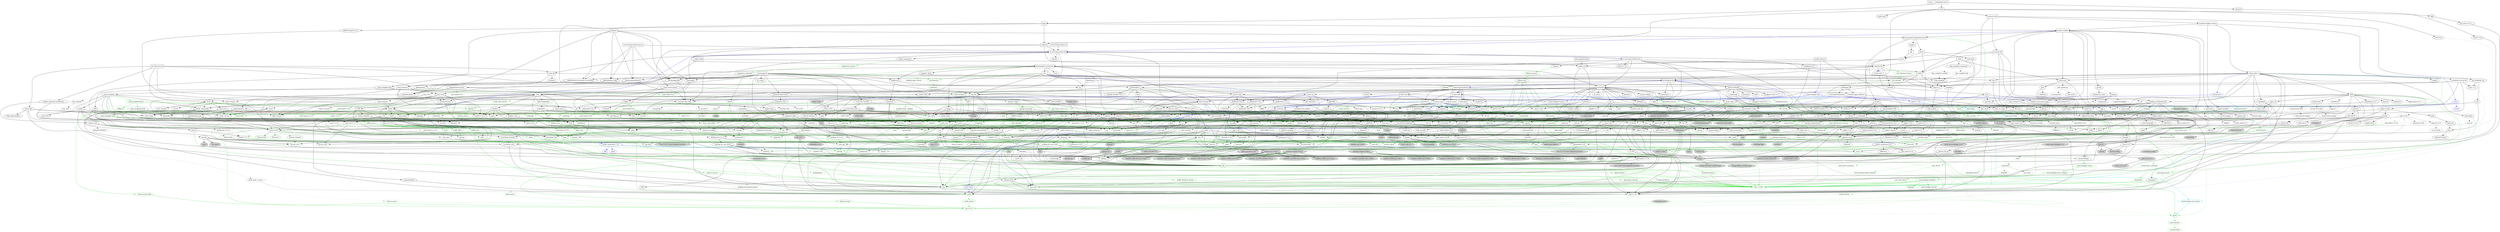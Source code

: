 digraph {
    0 [ label = "tests" shape = box]
    1 [ label = "catalyst-toolbox" shape = box]
    2 [ label = "chain-addr" shape = box]
    3 [ label = "chain-core" shape = box]
    4 [ label = "chain-ser" shape = box]
    5 [ label = "chain-crypto" shape = box]
    6 [ label = "typed-bytes" shape = box]
    7 [ label = "chain-impl-mockchain" shape = box]
    8 [ label = "cardano-legacy-address" shape = box]
    9 [ label = "chain-time" shape = box]
    10 [ label = "chain-vote" shape = box]
    11 [ label = "imhamt" shape = box]
    12 [ label = "sparse-array" shape = box]
    13 [ label = "chain-storage" shape = box]
    14 [ label = "jcli" shape = box]
    15 [ label = "jormungandr-lib" shape = box]
    16 [ label = "jormungandr-automation" shape = box]
    17 [ label = "jortestkit" shape = box]
    18 [ label = "jormungandr-integration-tests" shape = box]
    19 [ label = "hersir" shape = box]
    20 [ label = "thor" shape = box]
    21 [ label = "loki" shape = box]
    22 [ label = "mjolnir" shape = box]
    23 [ label = "snapshot-lib" shape = box]
    24 [ label = "symmetric-cipher" shape = box]
    25 [ label = "vit-servicing-station-lib" shape = box]
    26 [ label = "event-db" shape = box]
    27 [ label = "vit-servicing-station-tests" shape = box]
    28 [ label = "wallet" shape = box]
    29 [ label = "chain-path-derivation" shape = box]
    30 [ label = "hdkeygen" shape = box]
    31 [ label = "chain-network" shape = box]
    32 [ label = "jormungandrwallet" shape = box]
    33 [ label = "wallet-core" shape = box]
    34 [ label = "wallet-wasm-js" shape = box]
    35 [ label = "wallet-uniffi" shape = box]
    36 [ label = "jormungandr" shape = box]
    37 [ label = "explorer" shape = box]
    38 [ label = "settings" shape = box]
    39 [ label = "blockchain" shape = box]
    40 [ label = "vit-servicing-station-cli" shape = box]
    41 [ label = "vit-servicing-station-server" shape = box]
    42 [ label = "iapyx" shape = box]
    43 [ label = "valgrind" shape = box]
    44 [ label = "vitup" shape = box]
    45 [ label = "mainnet-lib" shape = box]
    46 [ label = "mainnet-tools" shape = box]
    47 [ label = "scheduler-service-lib" shape = box]
    48 [ label = "signals-handler" shape = box]
    49 [ label = "snapshot-trigger-service" shape = box]
    50 [ label = "voting_tools_rs" shape = box]
    51 [ label = "integration-tests" shape = box]
    52 [ label = "cat-data-service" shape = box]
    53 [ label = "audit" shape = box]
    54 [ label = "assert_cmd" ]
    55 [ label = "assert_fs" ]
    56 [ label = "bech32 0.8.1" ]
    57 [ label = "clap 4.2.1" ]
    58 [ label = "color-eyre" ]
    59 [ label = "csv" ]
    60 [ label = "fraction" ]
    61 [ label = "futures" ]
    62 [ label = "gag" ]
    63 [ label = "governor" ]
    64 [ label = "graphql_client" ]
    65 [ label = "hex" ]
    66 [ label = "image" ]
    67 [ label = "itertools 0.10.5" color = darkgreen]
    68 [ label = "once_cell" color = darkgreen]
    69 [ label = "predicates 2.1.5" ]
    70 [ label = "proptest" ]
    71 [ label = "qrcode" ]
    72 [ label = "quircs" ]
    73 [ label = "rand 0.8.5" color = darkgreen]
    74 [ label = "rand_chacha 0.3.1" color = darkgreen]
    75 [ label = "rayon" ]
    76 [ label = "regex" color = darkgreen]
    77 [ label = "reqwest" ]
    78 [ label = "rust_decimal" color = darkgreen]
    79 [ label = "rust_decimal_macros" color = green3]
    80 [ label = "serde" color = darkgreen]
    81 [ label = "serde_json" color = darkgreen]
    82 [ label = "serde_test" ]
    83 [ label = "serde_yaml" ]
    84 [ label = "sscanf" ]
    85 [ label = "test-strategy" color = green3]
    86 [ label = "thiserror" color = darkgreen]
    87 [ label = "time 0.3.20" color = darkgreen]
    88 [ label = "tokio" color = darkgreen]
    89 [ label = "tracing" color = darkgreen]
    90 [ label = "tracing-subscriber" ]
    91 [ label = "url" color = darkgreen]
    92 [ label = "versionisator" color = green3]
    93 [ label = "cryptoxide 0.4.4" ]
    94 [ label = "quickcheck" ]
    95 [ label = "curve25519-dalek-ng" ]
    96 [ label = "ed25519-bip32 0.4.1" ]
    97 [ label = "ed25519-dalek" ]
    98 [ label = "generic-array" color = darkgreen]
    99 [ label = "rand_core 0.6.4" color = darkgreen]
    100 [ label = "sha2 0.10.6" color = darkgreen]
    101 [ label = "smoke" color = blue]
    102 [ label = "lazy_static" color = darkgreen]
    103 [ label = "quickcheck_macros" color = green3]
    104 [ label = "strum" ]
    105 [ label = "strum_macros" color = green3]
    106 [ label = "tempfile" color = darkgreen]
    107 [ label = "cbor_event" ]
    108 [ label = "base64 0.21.0" color = darkgreen]
    109 [ label = "cfg-if 1.0.0" color = darkgreen]
    110 [ label = "const_format" ]
    111 [ label = "criterion" ]
    112 [ label = "rustc_version" color = green3]
    113 [ label = "trybuild" color = blue]
    114 [ label = "data-pile" ]
    115 [ label = "sled" ]
    116 [ label = "base64 0.13.1" ]
    117 [ label = "bincode" color = darkgreen]
    118 [ label = "bytes" color = darkgreen]
    119 [ label = "clap_complete" ]
    120 [ label = "gtmpl" ]
    121 [ label = "rand 0.7.3" ]
    122 [ label = "rpassword" ]
    123 [ label = "serde_derive" color = green3]
    124 [ label = "http" ]
    125 [ label = "humantime" ]
    126 [ label = "parity-multiaddr" ]
    127 [ label = "serde_with" ]
    128 [ label = "bytesize" ]
    129 [ label = "custom_debug" ]
    130 [ label = "flate2" ]
    131 [ label = "fs_extra" ]
    132 [ label = "json" ]
    133 [ label = "keynesis" ]
    134 [ label = "log" color = darkgreen]
    135 [ label = "netstat2" ]
    136 [ label = "os_info" ]
    137 [ label = "poldercast" ]
    138 [ label = "prost 0.9.0" color = darkgreen]
    139 [ label = "semver" color = darkgreen]
    140 [ label = "sysinfo" ]
    141 [ label = "tar" ]
    142 [ label = "tokio-stream" ]
    143 [ label = "tonic 0.6.2" ]
    144 [ label = "tonic-build 0.6.2" color = green3]
    145 [ label = "warp" ]
    146 [ label = "zip" ]
    147 [ label = "console" ]
    148 [ label = "dialoguer" ]
    149 [ label = "indicatif" ]
    150 [ label = "sha-1" ]
    151 [ label = "sha2 0.9.9" ]
    152 [ label = "bech32 0.7.3" ]
    153 [ label = "rstest" color = green3]
    154 [ label = "yaml-rust" ]
    155 [ label = "ctrlc" ]
    156 [ label = "slave-pool" ]
    157 [ label = "cocoon" ]
    158 [ label = "dirs" ]
    159 [ label = "zeroize" ]
    160 [ label = "async-trait" color = green3]
    161 [ label = "diesel" color = darkgreen]
    162 [ label = "diesel_migrations" ]
    163 [ label = "dotenv" ]
    164 [ label = "http-zipkin" ]
    165 [ label = "notify" ]
    166 [ label = "pretty_assertions 1.3.0" color = blue]
    167 [ label = "r2d2" color = darkgreen]
    168 [ label = "simplelog 0.8.0" ]
    169 [ label = "tracing-futures" ]
    170 [ label = "bb8" ]
    171 [ label = "bb8-postgres" ]
    172 [ label = "chrono" color = darkgreen]
    173 [ label = "dotenvy" ]
    174 [ label = "tokio-postgres" color = darkgreen]
    175 [ label = "cfg-if 0.1.10" ]
    176 [ label = "dyn-clone" color = darkgreen]
    177 [ label = "fake" ]
    178 [ label = "hyper" ]
    179 [ label = "postgres" color = darkgreen]
    180 [ label = "pretty_assertions 0.6.1" ]
    181 [ label = "rand_core 0.5.1" ]
    182 [ label = "refinery" ]
    183 [ label = "hashlink" ]
    184 [ label = "paste 0.1.18" color = blue]
    185 [ label = "http-body" ]
    186 [ label = "pin-project" ]
    187 [ label = "clear_on_drop" ]
    188 [ label = "console_error_panic_hook" ]
    189 [ label = "getrandom 0.2.9" color = darkgreen]
    190 [ label = "js-sys" color = darkgreen]
    191 [ label = "wasm-bindgen" color = darkgreen]
    192 [ label = "wasm-bindgen-test" color = blue]
    193 [ label = "web-sys" ]
    194 [ label = "uniffi" ]
    195 [ label = "uniffi_build" color = green3]
    196 [ label = "uniffi_macros" color = green3]
    197 [ label = "arc-swap" ]
    198 [ label = "enum-as-inner" color = green3]
    199 [ label = "jsonrpsee-core" ]
    200 [ label = "jsonrpsee-http-server" ]
    201 [ label = "libc" color = darkgreen]
    202 [ label = "linked-hash-map" ]
    203 [ label = "local-ip-address" ]
    204 [ label = "lru" ]
    205 [ label = "nix 0.25.1" style = filled, fillcolor = lightgrey]
    206 [ label = "opentelemetry" ]
    207 [ label = "opentelemetry-otlp" ]
    208 [ label = "opentelemetry-semantic-conventions" ]
    209 [ label = "prometheus" style = dashed]
    210 [ label = "tokio-util 0.6.10" ]
    211 [ label = "tracing-appender" ]
    212 [ label = "tracing-opentelemetry" ]
    213 [ label = "trust-dns-resolver" ]
    214 [ label = "anyhow" color = darkgreen]
    215 [ label = "async-graphql" ]
    216 [ label = "async-graphql-warp" ]
    217 [ label = "futures-channel" color = darkgreen]
    218 [ label = "futures-util" color = darkgreen]
    219 [ label = "ed25519-bip32 0.3.2" ]
    220 [ label = "prettytable-rs" ]
    221 [ label = "warp-reverse-proxy" ]
    222 [ label = "diffy" ]
    223 [ label = "glob" ]
    224 [ label = "path-slash" ]
    225 [ label = "rustls" ]
    226 [ label = "rustls-pemfile" ]
    227 [ label = "tempdir" ]
    228 [ label = "tokio-rustls" ]
    229 [ label = "uuid 0.8.2" ]
    230 [ label = "walkdir" color = darkgreen]
    231 [ label = "cardano-serialization-lib" ]
    232 [ label = "pharos" ]
    233 [ label = "job_scheduler_ng" ]
    234 [ label = "num-traits" color = darkgreen]
    235 [ label = "uuid 1.3.1" ]
    236 [ label = "bytekind" ]
    237 [ label = "cddl" ]
    238 [ label = "ciborium" ]
    239 [ label = "dashmap" ]
    240 [ label = "insta" color = blue]
    241 [ label = "microtype" ]
    242 [ label = "nonempty" ]
    243 [ label = "tracing-test" color = blue]
    244 [ label = "validity" ]
    245 [ label = "libmath" ]
    246 [ label = "rand_chacha 0.2.2" ]
    247 [ label = "axum" ]
    248 [ label = "metrics" ]
    249 [ label = "metrics-exporter-prometheus" ]
    250 [ label = "tower" ]
    251 [ label = "tower-http" ]
    252 [ label = "clap_complete_command" ]
    253 [ label = "anstyle" ]
    254 [ label = "bstr" ]
    255 [ label = "doc-comment" ]
    256 [ label = "predicates 3.0.2" ]
    257 [ label = "predicates-core" ]
    258 [ label = "predicates-tree" ]
    259 [ label = "wait-timeout" ]
    260 [ label = "globwalk" ]
    261 [ label = "clap_builder" ]
    262 [ label = "clap_derive 4.2.0" color = green3, style = dashed]
    263 [ label = "backtrace" ]
    264 [ label = "color-spantrace" style = dashed]
    265 [ label = "eyre" ]
    266 [ label = "indenter" ]
    267 [ label = "owo-colors" ]
    268 [ label = "tracing-error" style = dashed]
    269 [ label = "csv-core" ]
    270 [ label = "itoa" color = darkgreen]
    271 [ label = "ryu" color = darkgreen]
    272 [ label = "num" ]
    273 [ label = "futures-core" color = darkgreen]
    274 [ label = "futures-executor" ]
    275 [ label = "futures-io" color = darkgreen]
    276 [ label = "futures-sink" color = darkgreen]
    277 [ label = "futures-task" color = darkgreen]
    278 [ label = "filedescriptor" ]
    279 [ label = "futures-timer" style = dashed]
    280 [ label = "no-std-compat" ]
    281 [ label = "nonzero_ext" ]
    282 [ label = "parking_lot 0.12.1" color = darkgreen]
    283 [ label = "smallvec" color = darkgreen]
    284 [ label = "graphql_query_derive" color = green3, style = dashed]
    285 [ label = "bytemuck" ]
    286 [ label = "byteorder" color = darkgreen]
    287 [ label = "color_quant" ]
    288 [ label = "gif" style = dashed]
    289 [ label = "jpeg-decoder" style = dashed]
    290 [ label = "num-iter" ]
    291 [ label = "num-rational 0.3.2" ]
    292 [ label = "png" style = dashed]
    293 [ label = "scoped_threadpool" style = dashed]
    294 [ label = "tiff" style = dashed]
    295 [ label = "either" color = darkgreen]
    296 [ label = "difflib" style = dashed]
    297 [ label = "float-cmp" style = dashed]
    298 [ label = "normalize-line-endings" style = dashed]
    299 [ label = "bit-set" style = dashed]
    300 [ label = "bitflags" color = darkgreen]
    301 [ label = "quick-error 2.0.1" style = dashed]
    302 [ label = "rand_xorshift" ]
    303 [ label = "regex-syntax 0.6.29" color = darkgreen]
    304 [ label = "rusty-fork" style = dashed]
    305 [ label = "unarray" ]
    306 [ label = "checked_int_cast" ]
    307 [ label = "num-derive" color = green3]
    308 [ label = "ppv-lite86" color = darkgreen]
    309 [ label = "rayon-core" ]
    310 [ label = "aho-corasick" color = darkgreen]
    311 [ label = "memchr" color = darkgreen]
    312 [ label = "encoding_rs" ]
    313 [ label = "h2" ]
    314 [ label = "hyper-rustls" style = "dashed,filled", fillcolor = lightgrey]
    315 [ label = "ipnet" ]
    316 [ label = "mime" ]
    317 [ label = "percent-encoding" color = darkgreen]
    318 [ label = "pin-project-lite" color = darkgreen]
    319 [ label = "serde_urlencoded" ]
    320 [ label = "tower-service" ]
    321 [ label = "wasm-bindgen-futures" ]
    322 [ label = "webpki-roots" style = "dashed,filled", fillcolor = lightgrey]
    323 [ label = "winreg" style = filled, fillcolor = lightgrey]
    324 [ label = "arrayvec 0.7.2" color = darkgreen]
    325 [ label = "borsh" color = darkgreen, style = dashed]
    326 [ label = "bytecheck" color = darkgreen, style = dashed]
    327 [ label = "rkyv" color = darkgreen, style = dashed]
    328 [ label = "quote" color = green3]
    329 [ label = "indexmap" color = darkgreen]
    330 [ label = "sscanf_macro" color = green3]
    331 [ label = "proc-macro2" color = green3]
    332 [ label = "structmeta" color = green3]
    333 [ label = "syn 1.0.109" color = green3]
    334 [ label = "thiserror-impl" color = green3]
    335 [ label = "num_threads" color = darkgreen, style = "dashed,filled", fillcolor = lightgrey]
    336 [ label = "time-core" color = darkgreen]
    337 [ label = "time-macros" color = green3, style = dashed]
    338 [ label = "autocfg" color = green3]
    339 [ label = "mio" color = darkgreen]
    340 [ label = "num_cpus" color = darkgreen, style = dashed]
    341 [ label = "signal-hook-registry" color = darkgreen, style = "dashed,filled", fillcolor = lightgrey]
    342 [ label = "socket2 0.4.9" color = darkgreen, style = dashed]
    343 [ label = "tokio-macros" color = green3, style = dashed]
    344 [ label = "windows-sys 0.45.0" color = darkgreen, style = filled, fillcolor = lightgrey]
    345 [ label = "tracing-attributes" color = green3, style = dashed]
    346 [ label = "tracing-core" color = darkgreen]
    347 [ label = "matchers" style = dashed]
    348 [ label = "nu-ansi-term" style = dashed]
    349 [ label = "sharded-slab" style = dashed]
    350 [ label = "thread_local" ]
    351 [ label = "tracing-log" style = dashed]
    352 [ label = "tracing-serde" style = dashed]
    353 [ label = "form_urlencoded" color = darkgreen]
    354 [ label = "idna 0.3.0" color = darkgreen]
    355 [ label = "platforms" color = green3]
    356 [ label = "env_logger" style = dashed]
    357 [ label = "digest 0.9.0" ]
    358 [ label = "subtle-ng" ]
    359 [ label = "curve25519-dalek" ]
    360 [ label = "ed25519" ]
    361 [ label = "typenum" color = darkgreen]
    362 [ label = "version_check" color = green3]
    363 [ label = "cpufeatures" color = darkgreen, style = filled, fillcolor = lightgrey]
    364 [ label = "digest 0.10.6" color = darkgreen]
    365 [ label = "heck 0.4.1" color = green3]
    366 [ label = "rustversion" color = red]
    367 [ label = "fastrand" color = darkgreen]
    368 [ label = "redox_syscall 0.3.5" color = darkgreen, style = filled, fillcolor = lightgrey]
    369 [ label = "rustix" color = darkgreen, style = filled, fillcolor = lightgrey]
    370 [ label = "const_format_proc_macros" color = green3]
    371 [ label = "atty" ]
    372 [ label = "cast" ]
    373 [ label = "clap 2.34.0" ]
    374 [ label = "criterion-plot" ]
    375 [ label = "oorandom" ]
    376 [ label = "plotters" ]
    377 [ label = "serde_cbor" ]
    378 [ label = "tinytemplate" ]
    379 [ label = "basic-toml" color = blue]
    380 [ label = "termcolor" color = darkgreen]
    381 [ label = "memmap2" ]
    382 [ label = "crc32fast" ]
    383 [ label = "crossbeam-epoch" ]
    384 [ label = "crossbeam-utils" ]
    385 [ label = "fs2" style = filled, fillcolor = lightgrey]
    386 [ label = "fxhash" ]
    387 [ label = "parking_lot 0.11.2" ]
    388 [ label = "gtmpl_value" ]
    389 [ label = "getrandom 0.1.16" style = dashed]
    390 [ label = "rand_hc" style = filled, fillcolor = lightgrey]
    391 [ label = "winapi" color = darkgreen, style = filled, fillcolor = lightgrey]
    392 [ label = "syn 2.0.13" color = green3]
    393 [ label = "fnv" color = darkgreen]
    394 [ label = "arrayref" ]
    395 [ label = "bs58" ]
    396 [ label = "data-encoding" ]
    397 [ label = "multihash" ]
    398 [ label = "static_assertions" ]
    399 [ label = "unsigned-varint 0.7.1" ]
    400 [ label = "serde_with_macros" color = green3, style = dashed]
    401 [ label = "custom_debug_derive" color = green3]
    402 [ label = "miniz_oxide 0.6.2" ]
    403 [ label = "cryptoxide 0.3.6" ]
    404 [ label = "prost-derive 0.9.0" color = green3, style = dashed]
    405 [ label = "core-foundation-sys" color = darkgreen, style = filled, fillcolor = lightgrey]
    406 [ label = "ntapi" style = filled, fillcolor = lightgrey]
    407 [ label = "filetime" ]
    408 [ label = "xattr" style = "dashed,filled", fillcolor = lightgrey]
    409 [ label = "tokio-util 0.7.7" color = darkgreen]
    410 [ label = "async-stream" ]
    411 [ label = "hyper-timeout" style = dashed]
    412 [ label = "tower-layer" ]
    413 [ label = "prost-build 0.9.0" color = green3, style = dashed]
    414 [ label = "headers" ]
    415 [ label = "mime_guess" ]
    416 [ label = "multiparty" style = dashed]
    417 [ label = "scoped-tls" ]
    418 [ label = "tokio-tungstenite" style = dashed]
    419 [ label = "aes" style = dashed]
    420 [ label = "bzip2" style = dashed]
    421 [ label = "constant_time_eq" style = dashed]
    422 [ label = "hmac 0.12.1" color = darkgreen]
    423 [ label = "pbkdf2 0.11.0" style = dashed]
    424 [ label = "sha1" ]
    425 [ label = "zstd" style = dashed]
    426 [ label = "encode_unicode 0.3.6" style = filled, fillcolor = lightgrey]
    427 [ label = "unicode-width" color = darkgreen]
    428 [ label = "windows-sys 0.42.0" style = filled, fillcolor = lightgrey]
    429 [ label = "shell-words" ]
    430 [ label = "number_prefix" ]
    431 [ label = "block-buffer 0.9.0" ]
    432 [ label = "opaque-debug" ]
    433 [ label = "nix 0.26.2" style = filled, fillcolor = lightgrey]
    434 [ label = "crossbeam-channel" ]
    435 [ label = "aes-gcm" ]
    436 [ label = "chacha20poly1305" ]
    437 [ label = "hmac 0.11.0" ]
    438 [ label = "pbkdf2 0.9.0" ]
    439 [ label = "dirs-sys" ]
    440 [ label = "zeroize_derive" color = green3, style = dashed]
    441 [ label = "diesel_derives" color = green3]
    442 [ label = "pq-sys" color = darkgreen, style = dashed]
    443 [ label = "migrations_internals" color = darkgreen]
    444 [ label = "migrations_macros" color = green3]
    445 [ label = "zipkin" ]
    446 [ label = "fsevent-sys" style = "dashed,filled", fillcolor = lightgrey]
    447 [ label = "inotify" style = filled, fillcolor = lightgrey]
    448 [ label = "kqueue" style = filled, fillcolor = lightgrey]
    449 [ label = "ctor" color = green3, style = filled, fillcolor = lightgrey]
    450 [ label = "diff" color = blue]
    451 [ label = "output_vt100" style = filled, fillcolor = lightgrey]
    452 [ label = "yansi" color = blue]
    453 [ label = "scheduled-thread-pool" color = darkgreen]
    454 [ label = "iana-time-zone" color = darkgreen, style = "dashed,filled", fillcolor = lightgrey]
    455 [ label = "num-integer" color = darkgreen]
    456 [ label = "time 0.1.45" color = darkgreen, style = dashed]
    457 [ label = "fallible-iterator" color = darkgreen]
    458 [ label = "phf" color = darkgreen]
    459 [ label = "postgres-protocol" color = darkgreen]
    460 [ label = "postgres-types" color = darkgreen]
    461 [ label = "socket2 0.5.1" color = darkgreen]
    462 [ label = "httparse" ]
    463 [ label = "httpdate" ]
    464 [ label = "want" ]
    465 [ label = "ansi_term 0.11.0" ]
    466 [ label = "difference" ]
    467 [ label = "refinery-core" color = darkgreen]
    468 [ label = "refinery-macros" color = green3]
    469 [ label = "hashbrown 0.12.3" color = darkgreen]
    470 [ label = "paste-impl" color = turquoise3]
    471 [ label = "proc-macro-hack" color = turquoise3]
    472 [ label = "pin-project-internal" color = green3]
    473 [ label = "cc" color = green3]
    474 [ label = "wasi 0.11.0+wasi-snapshot-preview1" color = darkgreen, style = filled, fillcolor = lightgrey]
    475 [ label = "wasm-bindgen-macro" color = green3]
    476 [ label = "wasm-bindgen-test-macro" color = turquoise3]
    477 [ label = "camino" color = darkgreen]
    478 [ label = "cargo_metadata" ]
    479 [ label = "paste 1.0.14" color = green3]
    480 [ label = "fs-err" color = green3]
    481 [ label = "toml" color = darkgreen]
    482 [ label = "uniffi_meta" color = green3]
    483 [ label = "beef" ]
    484 [ label = "jsonrpsee-types" ]
    485 [ label = "rustc-hash" style = dashed]
    486 [ label = "globset" ]
    487 [ label = "unicase" color = darkgreen]
    488 [ label = "neli" style = filled, fillcolor = lightgrey]
    489 [ label = "memoffset 0.6.5" style = "dashed,filled", fillcolor = lightgrey]
    490 [ label = "pin-utils" color = darkgreen]
    491 [ label = "opentelemetry_api" ]
    492 [ label = "opentelemetry_sdk" ]
    493 [ label = "opentelemetry-proto" ]
    494 [ label = "prost 0.11.8" color = darkgreen, style = dashed]
    495 [ label = "tonic 0.8.3" style = dashed]
    496 [ label = "protobuf" style = dashed]
    497 [ label = "slab" color = darkgreen]
    498 [ label = "ipconfig" style = "dashed,filled", fillcolor = lightgrey]
    499 [ label = "lru-cache" ]
    500 [ label = "resolv-conf" style = dashed]
    501 [ label = "trust-dns-proto" ]
    502 [ label = "async-graphql-derive" color = green3]
    503 [ label = "async-graphql-parser" color = darkgreen]
    504 [ label = "async-graphql-value" color = darkgreen]
    505 [ label = "fast_chemail" style = dashed]
    506 [ label = "multer" ]
    507 [ label = "futures-macro" color = green3, style = dashed]
    508 [ label = "encode_unicode 1.0.0" ]
    509 [ label = "is-terminal" ]
    510 [ label = "term" ]
    511 [ label = "ansi_term 0.12.1" ]
    512 [ label = "ring" ]
    513 [ label = "sct" ]
    514 [ label = "webpki" ]
    515 [ label = "rand 0.4.6" ]
    516 [ label = "remove_dir_all" ]
    517 [ label = "same-file" color = darkgreen]
    518 [ label = "winapi-util" color = darkgreen, style = filled, fillcolor = lightgrey]
    519 [ label = "noop_proc_macro" color = green3, style = filled, fillcolor = lightgrey]
    520 [ label = "num-bigint" ]
    521 [ label = "rand_os" style = filled, fillcolor = lightgrey]
    522 [ label = "schemars" color = darkgreen]
    523 [ label = "serde-wasm-bindgen 0.4.5" style = filled, fillcolor = lightgrey]
    524 [ label = "cron" ]
    525 [ label = "libm" color = darkgreen, style = dashed]
    526 [ label = "abnf_to_pest" ]
    527 [ label = "base16" ]
    528 [ label = "base64-url" style = dashed]
    529 [ label = "clap 3.2.23" style = dashed]
    530 [ label = "codespan-reporting" color = darkgreen]
    531 [ label = "crossterm" style = "dashed,filled", fillcolor = lightgrey]
    532 [ label = "displaydoc" color = green3]
    533 [ label = "hexf-parse" ]
    534 [ label = "itertools 0.11.0" ]
    535 [ label = "lexical-core" ]
    536 [ label = "pest_meta" ]
    537 [ label = "pest_vm" ]
    538 [ label = "regex-syntax 0.7.4" style = dashed]
    539 [ label = "serde-wasm-bindgen 0.5.0" style = "dashed,filled", fillcolor = lightgrey]
    540 [ label = "simplelog 0.12.1" ]
    541 [ label = "uriparse" style = dashed]
    542 [ label = "ciborium-io" ]
    543 [ label = "ciborium-ll" ]
    544 [ label = "hashbrown 0.14.0" ]
    545 [ label = "lock_api" color = darkgreen]
    546 [ label = "parking_lot_core 0.9.8" color = darkgreen]
    547 [ label = "similar" color = blue]
    548 [ label = "microtype-macro" color = green3]
    549 [ label = "secrecy" style = dashed]
    550 [ label = "tracing-test-macro" color = turquoise3]
    551 [ label = "rand 0.3.23" ]
    552 [ label = "axum-core" ]
    553 [ label = "matchit" ]
    554 [ label = "serde_path_to_error" style = dashed]
    555 [ label = "sync_wrapper" ]
    556 [ label = "ahash 0.7.6" color = darkgreen]
    557 [ label = "metrics-macros" color = green3]
    558 [ label = "metrics-util" ]
    559 [ label = "quanta" ]
    560 [ label = "http-range-header" ]
    561 [ label = "clap_complete_fig" style = dashed]
    562 [ label = "clap_complete_nushell" style = dashed]
    563 [ label = "regex-automata" style = dashed]
    564 [ label = "termtree" ]
    565 [ label = "ignore" ]
    566 [ label = "anstream" style = dashed]
    567 [ label = "clap_lex 0.4.1" ]
    568 [ label = "strsim" color = darkgreen, style = dashed]
    569 [ label = "addr2line" ]
    570 [ label = "object" ]
    571 [ label = "rustc-demangle" ]
    572 [ label = "num-complex" ]
    573 [ label = "num-rational 0.4.1" ]
    574 [ label = "graphql_client_codegen" color = green3, style = dashed]
    575 [ label = "weezl" style = dashed]
    576 [ label = "deflate" style = dashed]
    577 [ label = "miniz_oxide 0.3.7" style = dashed]
    578 [ label = "miniz_oxide 0.4.4" style = dashed]
    579 [ label = "bit-vec" style = dashed]
    580 [ label = "quick-error 1.2.3" style = dashed]
    581 [ label = "crossbeam-deque" ]
    582 [ label = "borsh-derive" color = green3, style = dashed]
    583 [ label = "hashbrown 0.13.2" color = darkgreen, style = dashed]
    584 [ label = "bytecheck_derive" color = green3, style = dashed]
    585 [ label = "ptr_meta" color = darkgreen, style = dashed]
    586 [ label = "simdutf8" color = darkgreen, style = dashed]
    587 [ label = "rend" color = darkgreen, style = dashed]
    588 [ label = "rkyv_derive" color = green3, style = dashed]
    589 [ label = "seahash" color = darkgreen, style = dashed]
    590 [ label = "unicode-ident" color = green3]
    591 [ label = "structmeta-derive" color = green3]
    592 [ label = "hermit-abi 0.2.6" color = darkgreen, style = "dashed,filled", fillcolor = lightgrey]
    593 [ label = "windows-targets 0.42.2" color = darkgreen, style = filled, fillcolor = lightgrey]
    594 [ label = "valuable" color = darkgreen, style = "dashed,filled", fillcolor = lightgrey]
    595 [ label = "overload" style = dashed]
    596 [ label = "unicode-bidi" color = darkgreen]
    597 [ label = "unicode-normalization" color = darkgreen]
    598 [ label = "subtle" color = darkgreen]
    599 [ label = "signature" ]
    600 [ label = "block-buffer 0.10.4" color = darkgreen, style = dashed]
    601 [ label = "crypto-common" color = darkgreen]
    602 [ label = "instant" color = darkgreen]
    603 [ label = "errno" color = darkgreen, style = filled, fillcolor = lightgrey]
    604 [ label = "io-lifetimes" color = darkgreen]
    605 [ label = "linux-raw-sys" color = darkgreen, style = filled, fillcolor = lightgrey]
    606 [ label = "unicode-xid" color = green3]
    607 [ label = "hermit-abi 0.1.19" style = filled, fillcolor = lightgrey]
    608 [ label = "textwrap 0.11.0" ]
    609 [ label = "plotters-backend" ]
    610 [ label = "plotters-svg" style = dashed]
    611 [ label = "half" ]
    612 [ label = "memoffset 0.8.0" ]
    613 [ label = "scopeguard" color = darkgreen]
    614 [ label = "parking_lot_core 0.8.6" ]
    615 [ label = "wasi 0.9.0+wasi-snapshot-preview1" style = "dashed,filled", fillcolor = lightgrey]
    616 [ label = "winapi-i686-pc-windows-gnu" color = darkgreen, style = filled, fillcolor = lightgrey]
    617 [ label = "winapi-x86_64-pc-windows-gnu" color = darkgreen, style = filled, fillcolor = lightgrey]
    618 [ label = "multihash-derive" color = green3, style = dashed]
    619 [ label = "unsigned-varint 0.5.1" ]
    620 [ label = "darling" color = green3]
    621 [ label = "synstructure" color = green3]
    622 [ label = "adler" ]
    623 [ label = "redox_syscall 0.2.16" style = filled, fillcolor = lightgrey]
    624 [ label = "async-stream-impl" color = green3]
    625 [ label = "tokio-io-timeout" style = dashed]
    626 [ label = "heck 0.3.3" color = green3, style = dashed]
    627 [ label = "multimap" color = green3, style = dashed]
    628 [ label = "petgraph" color = green3, style = dashed]
    629 [ label = "prost-types 0.9.0" color = green3, style = dashed]
    630 [ label = "which" color = green3, style = dashed]
    631 [ label = "headers-core" ]
    632 [ label = "try-lock" ]
    633 [ label = "tungstenite" style = dashed]
    634 [ label = "cipher 0.3.0" ]
    635 [ label = "bzip2-sys" style = dashed]
    636 [ label = "password-hash" style = dashed]
    637 [ label = "zstd-safe" style = dashed]
    638 [ label = "windows_aarch64_gnullvm 0.42.2" color = darkgreen, style = filled, fillcolor = lightgrey]
    639 [ label = "windows_aarch64_msvc 0.42.2" color = darkgreen, style = filled, fillcolor = lightgrey]
    640 [ label = "windows_i686_gnu 0.42.2" color = darkgreen, style = filled, fillcolor = lightgrey]
    641 [ label = "windows_i686_msvc 0.42.2" color = darkgreen, style = filled, fillcolor = lightgrey]
    642 [ label = "windows_x86_64_gnu 0.42.2" color = darkgreen, style = filled, fillcolor = lightgrey]
    643 [ label = "windows_x86_64_gnullvm 0.42.2" color = darkgreen, style = filled, fillcolor = lightgrey]
    644 [ label = "windows_x86_64_msvc 0.42.2" color = darkgreen, style = filled, fillcolor = lightgrey]
    645 [ label = "aead 0.4.3" ]
    646 [ label = "ctr" ]
    647 [ label = "ghash" ]
    648 [ label = "aead 0.5.2" ]
    649 [ label = "chacha20" ]
    650 [ label = "cipher 0.4.4" ]
    651 [ label = "poly1305" ]
    652 [ label = "crypto-mac" ]
    653 [ label = "redox_users" style = filled, fillcolor = lightgrey]
    654 [ label = "vcpkg" color = green3, style = "dashed,filled", fillcolor = lightgrey]
    655 [ label = "lazycell" ]
    656 [ label = "zipkin-types" ]
    657 [ label = "inotify-sys" style = filled, fillcolor = lightgrey]
    658 [ label = "kqueue-sys" style = filled, fillcolor = lightgrey]
    659 [ label = "android_system_properties" color = darkgreen, style = "dashed,filled", fillcolor = lightgrey]
    660 [ label = "iana-time-zone-haiku" color = darkgreen, style = "dashed,filled", fillcolor = lightgrey]
    661 [ label = "windows" color = darkgreen, style = "dashed,filled", fillcolor = lightgrey]
    662 [ label = "wasi 0.10.0+wasi-snapshot-preview1" color = darkgreen, style = filled, fillcolor = lightgrey]
    663 [ label = "phf_shared" color = darkgreen]
    664 [ label = "md-5" color = darkgreen]
    665 [ label = "stringprep" color = darkgreen]
    666 [ label = "siphasher" color = darkgreen]
    667 [ label = "jobserver" color = green3, style = dashed]
    668 [ label = "wasm-bindgen-macro-support" color = green3]
    669 [ label = "cargo-platform" ]
    670 [ label = "uniffi_checksum_derive" color = green3]
    671 [ label = "tonic-build 0.8.4" color = green3, style = dashed]
    672 [ label = "prost-derive 0.11.8" color = green3, style = dashed]
    673 [ label = "widestring" style = "dashed,filled", fillcolor = lightgrey]
    674 [ label = "hostname" style = dashed]
    675 [ label = "idna 0.2.3" ]
    676 [ label = "tinyvec" color = darkgreen]
    677 [ label = "Inflector" color = green3]
    678 [ label = "proc-macro-crate 1.3.1" color = green3]
    679 [ label = "pest" color = darkgreen]
    680 [ label = "ascii_utils" style = dashed]
    681 [ label = "spin 0.9.8" ]
    682 [ label = "hermit-abi 0.3.1" color = darkgreen, style = filled, fillcolor = lightgrey]
    683 [ label = "dirs-next" ]
    684 [ label = "spin 0.5.2" style = filled, fillcolor = lightgrey]
    685 [ label = "untrusted" ]
    686 [ label = "fuchsia-cprng" style = filled, fillcolor = lightgrey]
    687 [ label = "rand_core 0.3.1" style = filled, fillcolor = lightgrey]
    688 [ label = "rdrand" style = filled, fillcolor = lightgrey]
    689 [ label = "cloudabi" style = filled, fillcolor = lightgrey]
    690 [ label = "rand_core 0.4.2" style = filled, fillcolor = lightgrey]
    691 [ label = "schemars_derive" color = green3, style = dashed]
    692 [ label = "nom" ]
    693 [ label = "abnf" ]
    694 [ label = "pretty" ]
    695 [ label = "clap_derive 3.2.18" color = green3, style = dashed]
    696 [ label = "clap_lex 0.2.4" style = dashed]
    697 [ label = "textwrap 0.16.0" style = dashed]
    698 [ label = "crossterm_winapi" style = "dashed,filled", fillcolor = lightgrey]
    699 [ label = "signal-hook" style = "dashed,filled", fillcolor = lightgrey]
    700 [ label = "signal-hook-mio" style = "dashed,filled", fillcolor = lightgrey]
    701 [ label = "lexical-parse-float" style = dashed]
    702 [ label = "lexical-parse-integer" style = dashed]
    703 [ label = "lexical-util" ]
    704 [ label = "lexical-write-float" style = dashed]
    705 [ label = "lexical-write-integer" style = dashed]
    706 [ label = "windows-targets 0.48.0" color = darkgreen, style = filled, fillcolor = lightgrey]
    707 [ label = "atomic-shim" style = dashed]
    708 [ label = "hashbrown 0.11.2" style = dashed]
    709 [ label = "sketches-ddsketch" style = dashed]
    710 [ label = "mach" style = filled, fillcolor = lightgrey]
    711 [ label = "raw-cpuid" style = filled, fillcolor = lightgrey]
    712 [ label = "anstyle-parse" style = dashed]
    713 [ label = "anstyle-wincon" style = "dashed,filled", fillcolor = lightgrey]
    714 [ label = "concolor-override" style = dashed]
    715 [ label = "concolor-query" style = dashed]
    716 [ label = "utf8parse" style = dashed]
    717 [ label = "gimli" ]
    718 [ label = "graphql-introspection-query" color = green3, style = dashed]
    719 [ label = "graphql-parser" color = green3, style = dashed]
    720 [ label = "adler32" style = dashed]
    721 [ label = "borsh-derive-internal" color = green3, style = dashed]
    722 [ label = "borsh-schema-derive-internal" color = green3, style = dashed]
    723 [ label = "proc-macro-crate 0.1.5" color = green3, style = dashed]
    724 [ label = "ahash 0.8.3" color = darkgreen, style = dashed]
    725 [ label = "ptr_meta_derive" color = green3, style = dashed]
    726 [ label = "errno-dragonfly" color = darkgreen, style = filled, fillcolor = lightgrey]
    727 [ label = "windows-sys 0.48.0" color = darkgreen, style = "dashed,filled", fillcolor = lightgrey]
    728 [ label = "proc-macro-error" color = green3, style = dashed]
    729 [ label = "darling_core" color = green3]
    730 [ label = "darling_macro" color = green3]
    731 [ label = "unicode-segmentation" color = darkgreen]
    732 [ label = "fixedbitset" color = green3, style = dashed]
    733 [ label = "utf-8" style = dashed]
    734 [ label = "pkg-config" color = green3, style = dashed]
    735 [ label = "base64ct" style = dashed]
    736 [ label = "zstd-sys" style = dashed]
    737 [ label = "polyval" ]
    738 [ label = "inout" ]
    739 [ label = "universal-hash 0.5.0" ]
    740 [ label = "cxx" color = darkgreen, style = "dashed,filled", fillcolor = lightgrey]
    741 [ label = "cxx-build" color = green3, style = "dashed,filled", fillcolor = lightgrey]
    742 [ label = "wasm-bindgen-backend" color = green3]
    743 [ label = "wasm-bindgen-shared" color = green3]
    744 [ label = "prettyplease" color = green3, style = dashed]
    745 [ label = "prost-build 0.11.8" color = green3, style = dashed]
    746 [ label = "match_cfg" style = dashed]
    747 [ label = "matches" ]
    748 [ label = "tinyvec_macros" color = darkgreen, style = dashed]
    749 [ label = "toml_edit" color = green3]
    750 [ label = "ucd-trie" color = darkgreen]
    751 [ label = "dirs-sys-next" ]
    752 [ label = "serde_derive_internals" color = green3, style = dashed]
    753 [ label = "minimal-lexical" ]
    754 [ label = "abnf-core" ]
    755 [ label = "arrayvec 0.5.2" ]
    756 [ label = "typed-arena" ]
    757 [ label = "os_str_bytes" style = dashed]
    758 [ label = "windows_aarch64_gnullvm 0.48.0" color = darkgreen, style = filled, fillcolor = lightgrey]
    759 [ label = "windows_aarch64_msvc 0.48.0" color = darkgreen, style = filled, fillcolor = lightgrey]
    760 [ label = "windows_i686_gnu 0.48.0" color = darkgreen, style = filled, fillcolor = lightgrey]
    761 [ label = "windows_i686_msvc 0.48.0" color = darkgreen, style = filled, fillcolor = lightgrey]
    762 [ label = "windows_x86_64_gnu 0.48.0" color = darkgreen, style = filled, fillcolor = lightgrey]
    763 [ label = "windows_x86_64_gnullvm 0.48.0" color = darkgreen, style = filled, fillcolor = lightgrey]
    764 [ label = "windows_x86_64_msvc 0.48.0" color = darkgreen, style = filled, fillcolor = lightgrey]
    765 [ label = "combine" color = green3, style = dashed]
    766 [ label = "proc-macro-error-attr" color = green3, style = dashed]
    767 [ label = "ident_case" color = green3]
    768 [ label = "universal-hash 0.4.1" ]
    769 [ label = "cxxbridge-flags" color = green3, style = "dashed,filled", fillcolor = lightgrey]
    770 [ label = "cxxbridge-macro" color = green3, style = "dashed,filled", fillcolor = lightgrey]
    771 [ label = "link-cplusplus" color = darkgreen, style = "dashed,filled", fillcolor = lightgrey]
    772 [ label = "scratch" color = green3, style = "dashed,filled", fillcolor = lightgrey]
    773 [ label = "bumpalo" color = green3]
    774 [ label = "prost-types 0.11.8" color = green3, style = dashed]
    775 [ label = "toml_datetime" color = green3]
    776 [ label = "winnow" color = green3]
    777 [ label = "ascii" color = green3, style = dashed]
    778 [ label = "unreachable" color = green3, style = dashed]
    779 [ label = "void" color = green3, style = dashed]
    1 -> 58 [ ]
    1 -> 62 [ ]
    1 -> 63 [ ]
    1 -> 18 [ ]
    1 -> 71 [ ]
    1 -> 72 [ ]
    1 -> 84 [ ]
    1 -> 24 [ ]
    1 -> 25 [ style = dotted]
    1 -> 25 [ color = blue]
    1 -> 28 [ ]
    2 -> 3 [ ]
    2 -> 5 [ ]
    2 -> 5 [ color = blue]
    3 -> 4 [ ]
    4 -> 86 [ ]
    5 -> 56 [ ]
    5 -> 95 [ ]
    5 -> 96 [ ]
    5 -> 97 [ ]
    5 -> 65 [ ]
    5 -> 70 [ style = dotted]
    5 -> 70 [ color = blue]
    5 -> 94 [ style = dotted]
    5 -> 94 [ color = blue]
    5 -> 75 [ ]
    5 -> 100 [ ]
    5 -> 101 [ color = blue]
    5 -> 85 [ color = green3, style = dotted]
    5 -> 85 [ color = turquoise3]
    5 -> 6 [ ]
    7 -> 8 [ ]
    7 -> 2 [ ]
    7 -> 2 [ color = blue]
    7 -> 9 [ ]
    7 -> 9 [ color = blue]
    7 -> 10 [ ]
    7 -> 11 [ ]
    7 -> 103 [ color = green3, style = dotted]
    7 -> 103 [ color = turquoise3]
    7 -> 12 [ ]
    7 -> 104 [ ]
    7 -> 89 [ ]
    8 -> 107 [ ]
    8 -> 96 [ ]
    9 -> 3 [ ]
    9 -> 70 [ style = dotted]
    9 -> 70 [ color = blue]
    9 -> 94 [ style = dotted]
    9 -> 94 [ color = blue]
    9 -> 85 [ color = green3, style = dotted]
    9 -> 85 [ color = turquoise3]
    10 -> 108 [ ]
    10 -> 3 [ ]
    10 -> 5 [ ]
    10 -> 110 [ ]
    10 -> 111 [ color = blue]
    11 -> 111 [ color = blue]
    11 -> 70 [ style = dotted]
    11 -> 70 [ color = blue]
    11 -> 112 [ color = green3]
    11 -> 85 [ color = green3, style = dotted]
    11 -> 85 [ color = turquoise3]
    11 -> 86 [ ]
    11 -> 113 [ color = blue]
    12 -> 70 [ color = blue]
    12 -> 85 [ color = turquoise3]
    13 -> 111 [ style = dotted]
    13 -> 114 [ ]
    13 -> 99 [ style = dotted]
    13 -> 99 [ color = blue]
    13 -> 115 [ ]
    13 -> 106 [ style = dotted]
    13 -> 106 [ color = blue]
    13 -> 86 [ ]
    14 -> 55 [ color = blue]
    14 -> 119 [ ]
    14 -> 120 [ ]
    14 -> 15 [ ]
    14 -> 69 [ color = blue]
    14 -> 77 [ ]
    14 -> 122 [ ]
    14 -> 92 [ color = green3]
    15 -> 117 [ color = blue]
    15 -> 7 [ ]
    15 -> 7 [ color = blue]
    15 -> 124 [ ]
    15 -> 125 [ ]
    15 -> 126 [ ]
    15 -> 127 [ ]
    15 -> 83 [ color = blue]
    16 -> 54 [ ]
    16 -> 13 [ ]
    16 -> 64 [ ]
    16 -> 14 [ ]
    16 -> 17 [ ]
    16 -> 132 [ ]
    16 -> 135 [ ]
    16 -> 137 [ ]
    16 -> 143 [ ]
    16 -> 144 [ color = green3]
    16 -> 90 [ ]
    17 -> 55 [ ]
    17 -> 56 [ ]
    17 -> 128 [ ]
    17 -> 59 [ ]
    17 -> 129 [ ]
    17 -> 148 [ ]
    17 -> 131 [ ]
    17 -> 65 [ ]
    17 -> 125 [ ]
    17 -> 149 [ ]
    17 -> 136 [ ]
    17 -> 69 [ ]
    17 -> 77 [ ]
    17 -> 139 [ ]
    17 -> 83 [ ]
    17 -> 150 [ ]
    17 -> 151 [ ]
    17 -> 140 [ ]
    17 -> 141 [ ]
    17 -> 145 [ ]
    17 -> 146 [ ]
    18 -> 152 [ ]
    18 -> 19 [ ]
    18 -> 22 [ ]
    18 -> 153 [ color = green3]
    19 -> 155 [ ]
    19 -> 156 [ ]
    19 -> 20 [ ]
    20 -> 157 [ ]
    20 -> 158 [ ]
    20 -> 16 [ ]
    21 -> 20 [ ]
    22 -> 21 [ ]
    23 -> 60 [ ]
    23 -> 15 [ ]
    23 -> 77 [ ]
    23 -> 79 [ color = green3]
    23 -> 82 [ style = dotted]
    23 -> 82 [ color = blue]
    24 -> 93 [ ]
    24 -> 73 [ ]
    24 -> 86 [ ]
    24 -> 159 [ ]
    25 -> 162 [ ]
    25 -> 163 [ ]
    25 -> 26 [ ]
    25 -> 164 [ ]
    25 -> 165 [ ]
    25 -> 166 [ color = blue]
    25 -> 168 [ ]
    25 -> 169 [ ]
    25 -> 90 [ ]
    25 -> 27 [ color = blue]
    26 -> 171 [ ]
    26 -> 173 [ ]
    26 -> 78 [ ]
    26 -> 86 [ ]
    27 -> 54 [ ]
    27 -> 175 [ ]
    27 -> 57 [ ]
    27 -> 176 [ ]
    27 -> 177 [ ]
    27 -> 17 [ ]
    27 -> 180 [ ]
    27 -> 182 [ ]
    27 -> 23 [ ]
    27 -> 25 [ ]
    28 -> 183 [ ]
    28 -> 30 [ ]
    28 -> 15 [ ]
    29 -> 184 [ color = blue]
    29 -> 94 [ color = blue]
    29 -> 103 [ color = turquoise3]
    29 -> 86 [ ]
    30 -> 8 [ ]
    30 -> 2 [ ]
    30 -> 29 [ ]
    31 -> 5 [ ]
    31 -> 61 [ ]
    31 -> 86 [ ]
    31 -> 143 [ ]
    31 -> 144 [ color = green3]
    32 -> 33 [ ]
    33 -> 152 [ ]
    33 -> 24 [ ]
    33 -> 28 [ ]
    34 -> 187 [ ]
    34 -> 33 [ ]
    34 -> 192 [ color = blue]
    35 -> 194 [ ]
    35 -> 33 [ ]
    36 -> 197 [ ]
    36 -> 31 [ ]
    36 -> 13 [ ]
    36 -> 57 [ ]
    36 -> 164 [ ]
    36 -> 15 [ ]
    36 -> 200 [ ]
    36 -> 203 [ ]
    36 -> 205 [ arrowType = empty, fillcolor = lightgrey]
    36 -> 207 [ ]
    36 -> 208 [ ]
    36 -> 137 [ ]
    36 -> 209 [ style = dotted]
    36 -> 77 [ ]
    36 -> 211 [ ]
    36 -> 212 [ ]
    36 -> 213 [ ]
    36 -> 92 [ color = green3]
    36 -> 145 [ ]
    37 -> 216 [ ]
    37 -> 31 [ ]
    37 -> 164 [ ]
    37 -> 18 [ ]
    37 -> 207 [ ]
    37 -> 208 [ ]
    37 -> 211 [ ]
    37 -> 212 [ ]
    38 -> 115 [ ]
    38 -> 86 [ ]
    39 -> 7 [ ]
    39 -> 204 [ ]
    40 -> 25 [ ]
    41 -> 207 [ ]
    41 -> 208 [ ]
    41 -> 211 [ ]
    41 -> 212 [ ]
    41 -> 25 [ ]
    42 -> 1 [ ]
    42 -> 219 [ ]
    42 -> 220 [ ]
    42 -> 43 [ ]
    43 -> 16 [ ]
    43 -> 25 [ ]
    43 -> 33 [ ]
    43 -> 221 [ ]
    44 -> 222 [ ]
    44 -> 46 [ ]
    44 -> 224 [ ]
    44 -> 211 [ ]
    44 -> 229 [ ]
    44 -> 43 [ ]
    45 -> 231 [ ]
    45 -> 232 [ ]
    45 -> 23 [ ]
    45 -> 227 [ ]
    45 -> 20 [ ]
    46 -> 233 [ ]
    46 -> 45 [ ]
    46 -> 220 [ ]
    46 -> 49 [ ]
    47 -> 172 [ ]
    47 -> 57 [ ]
    47 -> 61 [ ]
    47 -> 17 [ ]
    47 -> 235 [ ]
    48 -> 61 [ ]
    48 -> 88 [ ]
    49 -> 1 [ ]
    49 -> 47 [ ]
    49 -> 48 [ ]
    49 -> 50 [ ]
    50 -> 236 [ ]
    50 -> 231 [ ]
    50 -> 237 [ ]
    50 -> 57 [ ]
    50 -> 58 [ ]
    50 -> 239 [ ]
    50 -> 158 [ ]
    50 -> 240 [ color = blue]
    50 -> 241 [ ]
    50 -> 242 [ ]
    50 -> 70 [ ]
    50 -> 75 [ ]
    50 -> 78 [ ]
    50 -> 85 [ color = green3]
    50 -> 243 [ color = blue]
    50 -> 244 [ ]
    51 -> 42 [ ]
    51 -> 245 [ ]
    51 -> 44 [ ]
    52 -> 247 [ ]
    52 -> 57 [ ]
    52 -> 26 [ ]
    52 -> 249 [ ]
    52 -> 127 [ ]
    52 -> 251 [ ]
    52 -> 90 [ ]
    53 -> 13 [ ]
    53 -> 252 [ ]
    53 -> 58 [ ]
    53 -> 28 [ ]
    54 -> 254 [ ]
    54 -> 255 [ ]
    54 -> 256 [ ]
    54 -> 258 [ ]
    54 -> 259 [ ]
    55 -> 255 [ ]
    55 -> 260 [ ]
    55 -> 256 [ ]
    55 -> 258 [ ]
    55 -> 106 [ ]
    57 -> 261 [ ]
    57 -> 262 [ color = green3, style = dotted]
    58 -> 263 [ ]
    58 -> 264 [ style = dotted]
    58 -> 265 [ ]
    59 -> 269 [ ]
    59 -> 270 [ ]
    59 -> 271 [ ]
    59 -> 80 [ ]
    60 -> 102 [ style = dotted]
    60 -> 272 [ ]
    61 -> 274 [ style = dotted]
    62 -> 278 [ ]
    62 -> 106 [ ]
    63 -> 61 [ style = dotted]
    63 -> 279 [ style = dotted]
    63 -> 280 [ ]
    63 -> 281 [ ]
    63 -> 282 [ ]
    63 -> 73 [ style = dotted]
    64 -> 284 [ color = green3, style = dotted]
    66 -> 285 [ ]
    66 -> 288 [ style = dotted]
    66 -> 290 [ ]
    66 -> 291 [ ]
    66 -> 292 [ style = dotted]
    66 -> 293 [ style = dotted]
    66 -> 294 [ style = dotted]
    67 -> 295 [ color = darkgreen]
    69 -> 296 [ style = dotted]
    69 -> 297 [ style = dotted]
    69 -> 67 [ ]
    69 -> 298 [ style = dotted]
    69 -> 257 [ ]
    69 -> 76 [ style = dotted]
    70 -> 299 [ style = dotted]
    70 -> 286 [ ]
    70 -> 102 [ style = dotted]
    70 -> 234 [ ]
    70 -> 301 [ style = dotted]
    70 -> 73 [ ]
    70 -> 302 [ ]
    70 -> 303 [ style = dotted]
    70 -> 304 [ style = dotted]
    70 -> 305 [ ]
    71 -> 306 [ ]
    71 -> 66 [ style = dotted]
    72 -> 307 [ color = green3]
    72 -> 234 [ ]
    72 -> 86 [ ]
    73 -> 74 [ color = darkgreen, style = dotted]
    74 -> 308 [ color = darkgreen]
    74 -> 99 [ color = darkgreen]
    75 -> 295 [ ]
    75 -> 309 [ ]
    76 -> 310 [ color = darkgreen, style = dotted]
    76 -> 303 [ color = darkgreen]
    77 -> 312 [ arrowType = empty, fillcolor = lightgrey]
    77 -> 314 [ arrowType = empty, fillcolor = lightgrey, style = dotted]
    77 -> 315 [ arrowType = empty, fillcolor = lightgrey]
    77 -> 316 [ arrowType = empty, fillcolor = lightgrey]
    77 -> 226 [ arrowType = empty, fillcolor = lightgrey, style = dotted]
    77 -> 81 [ style = dotted]
    77 -> 81 [ arrowType = empty, fillcolor = lightgrey]
    77 -> 319 [ ]
    77 -> 91 [ ]
    77 -> 321 [ arrowType = empty, fillcolor = lightgrey]
    77 -> 322 [ arrowType = empty, fillcolor = lightgrey, style = dotted]
    77 -> 323 [ arrowType = empty, fillcolor = lightgrey]
    78 -> 324 [ color = darkgreen]
    78 -> 325 [ color = darkgreen, style = dotted]
    78 -> 179 [ color = darkgreen, style = dotted]
    78 -> 327 [ color = darkgreen, style = dotted]
    79 -> 78 [ color = green3]
    80 -> 123 [ color = green3, style = dotted]
    81 -> 270 [ color = darkgreen]
    81 -> 271 [ color = darkgreen]
    81 -> 80 [ color = darkgreen]
    82 -> 80 [ ]
    83 -> 329 [ ]
    83 -> 271 [ ]
    83 -> 154 [ ]
    84 -> 110 [ ]
    84 -> 102 [ ]
    84 -> 76 [ ]
    84 -> 330 [ color = green3]
    85 -> 332 [ color = green3]
    86 -> 334 [ color = green3]
    87 -> 270 [ color = darkgreen, style = dotted]
    87 -> 335 [ color = darkgreen, arrowType = empty, fillcolor = lightgrey, style = dotted]
    87 -> 80 [ color = darkgreen, style = dotted]
    87 -> 337 [ color = green3, style = dotted]
    88 -> 118 [ color = darkgreen, style = dotted]
    88 -> 339 [ color = darkgreen, style = dotted]
    88 -> 340 [ color = darkgreen, style = dotted]
    88 -> 282 [ color = darkgreen, style = dotted]
    88 -> 318 [ color = darkgreen]
    88 -> 341 [ color = darkgreen, arrowType = empty, fillcolor = lightgrey, style = dotted]
    88 -> 342 [ color = darkgreen, arrowType = empty, fillcolor = lightgrey, style = dotted]
    88 -> 343 [ color = green3, style = dotted]
    89 -> 134 [ color = darkgreen, style = dotted]
    89 -> 318 [ color = darkgreen]
    89 -> 345 [ color = green3, style = dotted]
    89 -> 346 [ color = darkgreen]
    90 -> 347 [ style = dotted]
    90 -> 348 [ style = dotted]
    90 -> 76 [ style = dotted]
    90 -> 81 [ style = dotted]
    90 -> 349 [ style = dotted]
    90 -> 283 [ style = dotted]
    90 -> 350 [ style = dotted]
    90 -> 87 [ style = dotted]
    90 -> 89 [ style = dotted]
    90 -> 351 [ style = dotted]
    90 -> 352 [ style = dotted]
    91 -> 353 [ color = darkgreen]
    91 -> 354 [ color = darkgreen]
    91 -> 80 [ color = darkgreen, style = dotted]
    92 -> 355 [ color = green3]
    94 -> 356 [ style = dotted]
    94 -> 121 [ ]
    95 -> 286 [ ]
    95 -> 357 [ ]
    95 -> 99 [ ]
    95 -> 358 [ ]
    95 -> 159 [ ]
    96 -> 93 [ ]
    97 -> 359 [ ]
    97 -> 360 [ ]
    97 -> 121 [ style = dotted]
    97 -> 80 [ style = dotted]
    97 -> 151 [ ]
    98 -> 361 [ color = darkgreen]
    98 -> 362 [ color = green3]
    99 -> 189 [ color = darkgreen, style = dotted]
    100 -> 363 [ color = darkgreen, arrowType = empty, fillcolor = lightgrey]
    100 -> 364 [ color = darkgreen]
    103 -> 333 [ color = green3]
    104 -> 105 [ color = green3, style = dotted]
    105 -> 365 [ color = green3]
    105 -> 366 [ color = green3]
    105 -> 333 [ color = green3]
    106 -> 367 [ color = darkgreen]
    106 -> 368 [ color = darkgreen, arrowType = empty, fillcolor = lightgrey]
    106 -> 369 [ color = darkgreen, arrowType = empty, fillcolor = lightgrey]
    110 -> 370 [ color = green3]
    111 -> 371 [ ]
    111 -> 373 [ ]
    111 -> 374 [ ]
    111 -> 59 [ ]
    111 -> 61 [ style = dotted]
    111 -> 102 [ ]
    111 -> 375 [ ]
    111 -> 376 [ ]
    111 -> 75 [ ]
    111 -> 76 [ ]
    111 -> 377 [ ]
    111 -> 378 [ ]
    111 -> 88 [ style = dotted]
    111 -> 230 [ ]
    112 -> 139 [ color = green3]
    113 -> 379 [ color = blue]
    113 -> 223 [ color = blue]
    113 -> 68 [ color = blue]
    113 -> 81 [ color = blue]
    113 -> 380 [ color = blue]
    114 -> 381 [ ]
    115 -> 382 [ ]
    115 -> 383 [ ]
    115 -> 385 [ arrowType = empty, fillcolor = lightgrey]
    115 -> 386 [ ]
    115 -> 134 [ ]
    115 -> 387 [ ]
    117 -> 80 [ color = darkgreen]
    118 -> 80 [ color = darkgreen, style = dotted]
    119 -> 57 [ ]
    120 -> 388 [ ]
    120 -> 67 [ ]
    120 -> 102 [ ]
    120 -> 317 [ ]
    121 -> 246 [ arrowType = empty, fillcolor = lightgrey]
    121 -> 390 [ arrowType = empty, fillcolor = lightgrey]
    122 -> 201 [ arrowType = empty, fillcolor = lightgrey]
    122 -> 81 [ ]
    122 -> 391 [ arrowType = empty, fillcolor = lightgrey]
    123 -> 392 [ color = green3]
    124 -> 118 [ ]
    124 -> 393 [ ]
    124 -> 270 [ ]
    126 -> 394 [ ]
    126 -> 395 [ ]
    126 -> 286 [ ]
    126 -> 396 [ ]
    126 -> 397 [ ]
    126 -> 398 [ ]
    126 -> 399 [ ]
    126 -> 91 [ style = dotted]
    127 -> 116 [ style = dotted]
    127 -> 172 [ style = dotted]
    127 -> 65 [ style = dotted]
    127 -> 329 [ style = dotted]
    127 -> 81 [ style = dotted]
    127 -> 400 [ color = green3, style = dotted]
    127 -> 87 [ style = dotted]
    129 -> 401 [ color = green3]
    130 -> 382 [ ]
    130 -> 402 [ style = dotted]
    130 -> 402 [ arrowType = empty, fillcolor = lightgrey]
    133 -> 403 [ ]
    133 -> 65 [ ]
    133 -> 74 [ ]
    133 -> 86 [ ]
    134 -> 109 [ color = darkgreen]
    134 -> 80 [ color = darkgreen, style = dotted]
    135 -> 300 [ ]
    135 -> 286 [ arrowType = empty, fillcolor = lightgrey]
    135 -> 201 [ ]
    135 -> 307 [ color = green3, arrowType = empty, fillcolor = lightgrey]
    135 -> 234 [ arrowType = empty, fillcolor = lightgrey]
    135 -> 86 [ ]
    136 -> 134 [ ]
    136 -> 391 [ arrowType = empty, fillcolor = lightgrey]
    137 -> 133 [ ]
    137 -> 204 [ ]
    138 -> 118 [ color = darkgreen]
    138 -> 404 [ color = green3, style = dotted]
    139 -> 80 [ color = darkgreen, style = dotted]
    140 -> 405 [ arrowType = empty, fillcolor = lightgrey]
    140 -> 201 [ arrowType = empty, fillcolor = lightgrey]
    140 -> 406 [ arrowType = empty, fillcolor = lightgrey]
    140 -> 68 [ arrowType = empty, fillcolor = lightgrey]
    140 -> 75 [ style = dotted]
    141 -> 407 [ ]
    141 -> 408 [ arrowType = empty, fillcolor = lightgrey, style = dotted]
    142 -> 409 [ style = dotted]
    143 -> 410 [ ]
    143 -> 160 [ color = green3, style = dotted]
    143 -> 116 [ ]
    143 -> 411 [ style = dotted]
    143 -> 317 [ ]
    143 -> 138 [ style = dotted]
    143 -> 142 [ ]
    143 -> 210 [ ]
    143 -> 250 [ style = dotted]
    143 -> 169 [ style = dotted]
    144 -> 413 [ color = green3, style = dotted]
    145 -> 414 [ ]
    145 -> 178 [ ]
    145 -> 415 [ ]
    145 -> 416 [ style = dotted]
    145 -> 186 [ ]
    145 -> 226 [ ]
    145 -> 417 [ ]
    145 -> 81 [ ]
    145 -> 319 [ ]
    145 -> 228 [ style = dotted]
    145 -> 142 [ ]
    145 -> 418 [ style = dotted]
    146 -> 419 [ style = dotted]
    146 -> 286 [ ]
    146 -> 420 [ style = dotted]
    146 -> 421 [ style = dotted]
    146 -> 384 [ arrowType = empty, fillcolor = lightgrey]
    146 -> 130 [ style = dotted]
    146 -> 423 [ style = dotted]
    146 -> 424 [ style = dotted]
    146 -> 87 [ style = dotted]
    146 -> 425 [ style = dotted]
    147 -> 426 [ arrowType = empty, fillcolor = lightgrey]
    147 -> 102 [ ]
    147 -> 201 [ ]
    147 -> 427 [ style = dotted]
    147 -> 428 [ arrowType = empty, fillcolor = lightgrey]
    148 -> 147 [ ]
    148 -> 429 [ ]
    148 -> 106 [ style = dotted]
    148 -> 159 [ style = dotted]
    149 -> 147 [ ]
    149 -> 430 [ ]
    149 -> 76 [ ]
    150 -> 431 [ ]
    150 -> 109 [ ]
    150 -> 363 [ arrowType = empty, fillcolor = lightgrey]
    150 -> 357 [ ]
    150 -> 432 [ ]
    151 -> 431 [ ]
    151 -> 109 [ ]
    151 -> 363 [ arrowType = empty, fillcolor = lightgrey]
    151 -> 357 [ ]
    151 -> 432 [ ]
    153 -> 109 [ color = green3]
    153 -> 112 [ color = green3]
    153 -> 333 [ color = green3]
    154 -> 202 [ ]
    155 -> 433 [ arrowType = empty, fillcolor = lightgrey]
    155 -> 344 [ arrowType = empty, fillcolor = lightgrey]
    156 -> 434 [ ]
    157 -> 435 [ ]
    157 -> 436 [ ]
    157 -> 438 [ ]
    157 -> 73 [ ]
    158 -> 439 [ ]
    159 -> 440 [ color = green3, style = dotted]
    160 -> 392 [ color = green3]
    161 -> 286 [ color = darkgreen]
    161 -> 172 [ color = darkgreen, style = dotted]
    161 -> 441 [ color = green3]
    161 -> 442 [ color = darkgreen, style = dotted]
    161 -> 167 [ color = darkgreen, style = dotted]
    161 -> 81 [ color = darkgreen, style = dotted]
    162 -> 444 [ color = green3]
    164 -> 124 [ ]
    164 -> 445 [ ]
    165 -> 434 [ style = dotted]
    165 -> 407 [ ]
    165 -> 446 [ arrowType = empty, fillcolor = lightgrey, style = dotted]
    165 -> 447 [ arrowType = empty, fillcolor = lightgrey]
    165 -> 448 [ arrowType = empty, fillcolor = lightgrey]
    165 -> 339 [ arrowType = empty, fillcolor = lightgrey]
    165 -> 339 [ arrowType = empty, fillcolor = lightgrey]
    165 -> 230 [ ]
    165 -> 428 [ arrowType = empty, fillcolor = lightgrey]
    166 -> 449 [ color = turquoise3, arrowType = empty, fillcolor = lightgrey]
    166 -> 450 [ color = blue]
    166 -> 451 [ color = blue, arrowType = empty, fillcolor = lightgrey]
    166 -> 452 [ color = blue]
    167 -> 134 [ color = darkgreen]
    167 -> 453 [ color = darkgreen]
    168 -> 172 [ ]
    169 -> 186 [ style = dotted]
    169 -> 89 [ ]
    170 -> 160 [ color = green3]
    170 -> 218 [ ]
    170 -> 88 [ ]
    171 -> 170 [ ]
    171 -> 174 [ ]
    172 -> 454 [ color = darkgreen, arrowType = empty, fillcolor = lightgrey, style = dotted]
    172 -> 455 [ color = darkgreen]
    172 -> 456 [ color = darkgreen, style = dotted]
    174 -> 160 [ color = green3]
    174 -> 218 [ color = darkgreen]
    174 -> 317 [ color = darkgreen]
    174 -> 458 [ color = darkgreen]
    174 -> 460 [ color = darkgreen]
    174 -> 461 [ color = darkgreen]
    174 -> 409 [ color = darkgreen]
    177 -> 172 [ style = dotted]
    177 -> 124 [ style = dotted]
    177 -> 73 [ ]
    178 -> 313 [ style = dotted]
    178 -> 185 [ ]
    178 -> 462 [ ]
    178 -> 463 [ ]
    178 -> 320 [ ]
    178 -> 464 [ ]
    179 -> 174 [ color = darkgreen]
    180 -> 465 [ ]
    180 -> 449 [ color = green3, arrowType = empty, fillcolor = lightgrey]
    180 -> 466 [ ]
    180 -> 451 [ arrowType = empty, fillcolor = lightgrey]
    181 -> 389 [ style = dotted]
    182 -> 468 [ color = green3]
    183 -> 469 [ ]
    184 -> 470 [ color = turquoise3]
    185 -> 124 [ ]
    185 -> 318 [ ]
    186 -> 472 [ color = green3]
    187 -> 473 [ color = green3]
    188 -> 191 [ ]
    189 -> 190 [ color = darkgreen, arrowType = empty, fillcolor = lightgrey, style = dotted]
    189 -> 201 [ color = darkgreen, arrowType = empty, fillcolor = lightgrey]
    189 -> 474 [ color = darkgreen, arrowType = empty, fillcolor = lightgrey]
    190 -> 191 [ color = darkgreen]
    191 -> 475 [ color = green3]
    192 -> 188 [ color = blue]
    192 -> 417 [ color = blue]
    192 -> 321 [ color = blue]
    192 -> 476 [ color = turquoise3]
    193 -> 190 [ ]
    194 -> 118 [ ]
    194 -> 478 [ ]
    194 -> 134 [ ]
    194 -> 479 [ color = green3]
    194 -> 398 [ ]
    194 -> 196 [ color = green3]
    195 -> 214 [ color = green3]
    195 -> 477 [ color = green3]
    196 -> 117 [ color = green3]
    196 -> 480 [ color = green3]
    196 -> 68 [ color = green3]
    196 -> 481 [ color = green3]
    196 -> 195 [ color = green3]
    196 -> 482 [ color = green3]
    198 -> 365 [ color = green3]
    198 -> 333 [ color = green3]
    199 -> 324 [ style = dotted]
    199 -> 160 [ color = green3]
    199 -> 178 [ style = dotted]
    199 -> 484 [ ]
    199 -> 73 [ style = dotted]
    199 -> 485 [ style = dotted]
    200 -> 486 [ ]
    200 -> 199 [ ]
    200 -> 102 [ ]
    200 -> 487 [ ]
    203 -> 488 [ arrowType = empty, fillcolor = lightgrey]
    203 -> 86 [ ]
    203 -> 428 [ arrowType = empty, fillcolor = lightgrey]
    204 -> 469 [ style = dotted]
    205 -> 300 [ arrowType = empty, fillcolor = lightgrey]
    205 -> 109 [ arrowType = empty, fillcolor = lightgrey]
    205 -> 201 [ arrowType = empty, fillcolor = lightgrey]
    205 -> 489 [ arrowType = empty, fillcolor = lightgrey, style = dotted]
    205 -> 490 [ arrowType = empty, fillcolor = lightgrey, style = dotted]
    206 -> 492 [ ]
    207 -> 493 [ ]
    208 -> 206 [ ]
    209 -> 393 [ style = dashed]
    209 -> 102 [ style = dashed]
    209 -> 311 [ style = dashed]
    209 -> 282 [ style = dashed]
    209 -> 496 [ style = dotted]
    209 -> 86 [ style = dashed]
    210 -> 273 [ ]
    210 -> 276 [ ]
    210 -> 497 [ style = dotted]
    210 -> 88 [ ]
    211 -> 434 [ ]
    211 -> 90 [ ]
    212 -> 206 [ ]
    212 -> 90 [ ]
    213 -> 498 [ arrowType = empty, fillcolor = lightgrey, style = dotted]
    213 -> 499 [ ]
    213 -> 500 [ style = dotted]
    213 -> 501 [ ]
    215 -> 502 [ color = green3]
    215 -> 410 [ ]
    215 -> 160 [ color = green3]
    215 -> 116 [ ]
    215 -> 505 [ style = dotted]
    215 -> 506 [ ]
    215 -> 234 [ ]
    215 -> 319 [ ]
    215 -> 398 [ ]
    215 -> 106 [ ]
    216 -> 215 [ ]
    216 -> 145 [ ]
    217 -> 273 [ color = darkgreen]
    217 -> 276 [ color = darkgreen, style = dotted]
    218 -> 217 [ color = darkgreen, style = dotted]
    218 -> 275 [ color = darkgreen, style = dotted]
    218 -> 507 [ color = green3, style = dotted]
    218 -> 277 [ color = darkgreen]
    218 -> 311 [ color = darkgreen, style = dotted]
    218 -> 318 [ color = darkgreen]
    218 -> 490 [ color = darkgreen]
    218 -> 497 [ color = darkgreen, style = dotted]
    219 -> 403 [ ]
    220 -> 59 [ style = dotted]
    220 -> 508 [ ]
    220 -> 509 [ ]
    220 -> 102 [ ]
    220 -> 510 [ ]
    220 -> 427 [ ]
    221 -> 102 [ ]
    221 -> 77 [ ]
    221 -> 145 [ ]
    222 -> 511 [ ]
    225 -> 513 [ ]
    225 -> 514 [ ]
    226 -> 108 [ ]
    227 -> 515 [ ]
    227 -> 516 [ ]
    228 -> 225 [ ]
    228 -> 88 [ ]
    229 -> 189 [ style = dotted]
    230 -> 517 [ color = darkgreen]
    231 -> 152 [ ]
    231 -> 107 [ ]
    231 -> 187 [ ]
    231 -> 96 [ ]
    231 -> 65 [ ]
    231 -> 67 [ ]
    231 -> 202 [ ]
    231 -> 519 [ color = green3, arrowType = empty, fillcolor = lightgrey]
    231 -> 520 [ ]
    231 -> 73 [ ]
    231 -> 521 [ arrowType = empty, fillcolor = lightgrey]
    231 -> 521 [ arrowType = empty, fillcolor = lightgrey]
    231 -> 522 [ ]
    231 -> 522 [ color = green3]
    231 -> 523 [ arrowType = empty, fillcolor = lightgrey]
    231 -> 151 [ ]
    232 -> 61 [ ]
    232 -> 112 [ color = green3]
    233 -> 524 [ ]
    233 -> 235 [ ]
    234 -> 338 [ color = green3]
    234 -> 525 [ color = darkgreen, style = dotted]
    235 -> 189 [ style = dotted]
    236 -> 65 [ style = dotted]
    236 -> 80 [ ]
    236 -> 305 [ ]
    237 -> 526 [ ]
    237 -> 527 [ ]
    237 -> 528 [ style = dotted]
    237 -> 172 [ style = dotted]
    237 -> 238 [ style = dotted]
    237 -> 529 [ style = dotted]
    237 -> 188 [ arrowType = empty, fillcolor = lightgrey]
    237 -> 531 [ arrowType = empty, fillcolor = lightgrey, style = dotted]
    237 -> 396 [ ]
    237 -> 532 [ color = green3]
    237 -> 533 [ ]
    237 -> 534 [ ]
    237 -> 535 [ ]
    237 -> 537 [ ]
    237 -> 76 [ ]
    237 -> 538 [ style = dotted]
    237 -> 539 [ arrowType = empty, fillcolor = lightgrey, style = dotted]
    237 -> 81 [ style = dotted]
    237 -> 540 [ ]
    237 -> 541 [ style = dotted]
    238 -> 543 [ ]
    238 -> 80 [ ]
    239 -> 544 [ ]
    239 -> 545 [ ]
    239 -> 68 [ ]
    239 -> 546 [ ]
    240 -> 147 [ color = blue, style = dotted]
    240 -> 80 [ color = blue, style = dotted]
    240 -> 547 [ color = blue]
    240 -> 154 [ color = blue]
    241 -> 548 [ color = green3]
    241 -> 549 [ style = dotted]
    242 -> 80 [ style = dotted]
    243 -> 90 [ color = blue]
    243 -> 550 [ color = turquoise3]
    245 -> 551 [ ]
    246 -> 308 [ ]
    246 -> 181 [ ]
    247 -> 552 [ ]
    247 -> 178 [ ]
    247 -> 553 [ ]
    247 -> 81 [ style = dotted]
    247 -> 554 [ style = dotted]
    247 -> 319 [ style = dotted]
    247 -> 555 [ ]
    247 -> 250 [ ]
    248 -> 556 [ ]
    248 -> 557 [ color = green3]
    249 -> 178 [ style = dotted]
    249 -> 315 [ style = dotted]
    249 -> 558 [ ]
    249 -> 86 [ ]
    250 -> 218 [ style = dotted]
    250 -> 329 [ style = dotted]
    250 -> 186 [ style = dotted]
    250 -> 73 [ style = dotted]
    250 -> 409 [ style = dotted]
    250 -> 412 [ ]
    250 -> 320 [ ]
    251 -> 300 [ ]
    251 -> 218 [ ]
    251 -> 185 [ ]
    251 -> 560 [ ]
    251 -> 412 [ ]
    251 -> 320 [ ]
    252 -> 561 [ style = dotted]
    252 -> 562 [ style = dotted]
    254 -> 311 [ ]
    254 -> 68 [ style = dotted]
    254 -> 563 [ style = dotted]
    254 -> 80 [ style = dotted]
    256 -> 253 [ ]
    256 -> 296 [ style = dotted]
    256 -> 67 [ ]
    256 -> 257 [ ]
    258 -> 257 [ ]
    258 -> 564 [ ]
    259 -> 201 [ arrowType = empty, fillcolor = lightgrey]
    260 -> 300 [ ]
    260 -> 565 [ ]
    261 -> 566 [ style = dotted]
    261 -> 567 [ ]
    261 -> 68 [ style = dotted]
    261 -> 568 [ style = dotted]
    262 -> 365 [ color = green3, style = dashed]
    262 -> 392 [ color = green3, style = dashed]
    263 -> 569 [ ]
    263 -> 473 [ color = green3]
    263 -> 109 [ ]
    263 -> 402 [ ]
    263 -> 570 [ ]
    263 -> 571 [ ]
    264 -> 267 [ style = dashed]
    264 -> 268 [ style = dashed]
    265 -> 266 [ ]
    265 -> 68 [ ]
    268 -> 90 [ style = dashed]
    269 -> 311 [ ]
    272 -> 572 [ ]
    272 -> 290 [ ]
    272 -> 573 [ ]
    274 -> 218 [ ]
    278 -> 201 [ ]
    278 -> 86 [ ]
    278 -> 391 [ arrowType = empty, fillcolor = lightgrey]
    282 -> 545 [ color = darkgreen]
    282 -> 546 [ color = darkgreen]
    284 -> 574 [ color = green3, style = dashed]
    288 -> 287 [ style = dashed]
    288 -> 575 [ style = dashed]
    289 -> 75 [ style = dotted]
    290 -> 455 [ ]
    291 -> 455 [ ]
    292 -> 300 [ style = dashed]
    292 -> 382 [ style = dashed]
    292 -> 576 [ style = dotted]
    292 -> 577 [ style = dashed]
    294 -> 289 [ style = dashed]
    294 -> 578 [ style = dashed]
    294 -> 575 [ style = dashed]
    297 -> 234 [ style = dotted]
    299 -> 579 [ style = dashed]
    302 -> 99 [ ]
    304 -> 393 [ style = dashed]
    304 -> 580 [ style = dashed]
    304 -> 106 [ style = dashed]
    304 -> 259 [ style = dotted]
    307 -> 333 [ color = green3]
    309 -> 581 [ ]
    310 -> 311 [ color = darkgreen]
    312 -> 109 [ ]
    313 -> 218 [ ]
    313 -> 124 [ ]
    313 -> 329 [ ]
    313 -> 409 [ ]
    314 -> 178 [ arrowType = empty, fillcolor = lightgrey, style = dashed]
    314 -> 228 [ arrowType = empty, fillcolor = lightgrey, style = dashed]
    319 -> 353 [ ]
    319 -> 270 [ ]
    319 -> 271 [ ]
    319 -> 80 [ ]
    321 -> 193 [ arrowType = empty, fillcolor = lightgrey]
    322 -> 514 [ arrowType = empty, fillcolor = lightgrey, style = dashed]
    323 -> 391 [ arrowType = empty, fillcolor = lightgrey]
    325 -> 582 [ color = green3, style = dashed]
    325 -> 583 [ color = darkgreen, style = dashed]
    326 -> 584 [ color = green3, style = dashed]
    326 -> 585 [ color = darkgreen, style = dashed]
    326 -> 586 [ color = darkgreen, style = dotted]
    327 -> 469 [ color = darkgreen, style = dotted]
    327 -> 587 [ color = darkgreen, style = dotted]
    327 -> 588 [ color = green3, style = dashed]
    327 -> 589 [ color = darkgreen, style = dashed]
    328 -> 331 [ color = green3]
    329 -> 338 [ color = green3]
    329 -> 469 [ color = darkgreen]
    330 -> 303 [ color = green3]
    330 -> 333 [ color = green3]
    331 -> 590 [ color = green3]
    332 -> 591 [ color = green3]
    333 -> 328 [ color = green3, style = dotted]
    334 -> 392 [ color = green3]
    335 -> 201 [ color = darkgreen, arrowType = empty, fillcolor = lightgrey, style = dashed]
    337 -> 336 [ color = green3, style = dashed]
    339 -> 201 [ color = darkgreen, arrowType = empty, fillcolor = lightgrey]
    339 -> 201 [ color = darkgreen, arrowType = empty, fillcolor = lightgrey]
    339 -> 134 [ color = darkgreen]
    339 -> 474 [ color = darkgreen, arrowType = empty, fillcolor = lightgrey]
    339 -> 344 [ color = darkgreen, arrowType = empty, fillcolor = lightgrey]
    340 -> 592 [ color = darkgreen, arrowType = empty, fillcolor = lightgrey, style = dashed]
    341 -> 201 [ color = darkgreen, arrowType = empty, fillcolor = lightgrey, style = dashed]
    342 -> 201 [ color = darkgreen, arrowType = empty, fillcolor = lightgrey, style = dashed]
    342 -> 391 [ color = darkgreen, arrowType = empty, fillcolor = lightgrey, style = dashed]
    343 -> 392 [ color = green3, style = dashed]
    344 -> 593 [ color = darkgreen, arrowType = empty, fillcolor = lightgrey]
    345 -> 333 [ color = green3, style = dashed]
    346 -> 68 [ color = darkgreen, style = dotted]
    346 -> 594 [ color = darkgreen, arrowType = empty, fillcolor = lightgrey, style = dotted]
    347 -> 563 [ style = dashed]
    348 -> 595 [ style = dashed]
    348 -> 391 [ arrowType = empty, fillcolor = lightgrey, style = dashed]
    349 -> 102 [ style = dashed]
    350 -> 109 [ ]
    350 -> 68 [ ]
    351 -> 102 [ style = dashed]
    351 -> 134 [ style = dashed]
    351 -> 346 [ style = dashed]
    352 -> 80 [ style = dashed]
    352 -> 346 [ style = dashed]
    353 -> 317 [ color = darkgreen]
    354 -> 596 [ color = darkgreen]
    354 -> 597 [ color = darkgreen]
    356 -> 134 [ style = dashed]
    356 -> 76 [ style = dotted]
    357 -> 98 [ ]
    359 -> 286 [ ]
    359 -> 357 [ ]
    359 -> 181 [ ]
    359 -> 598 [ ]
    359 -> 159 [ ]
    360 -> 599 [ ]
    363 -> 201 [ color = darkgreen, arrowType = empty, fillcolor = lightgrey]
    363 -> 201 [ color = darkgreen, arrowType = empty, fillcolor = lightgrey]
    363 -> 201 [ color = darkgreen, arrowType = empty, fillcolor = lightgrey]
    364 -> 600 [ color = darkgreen, style = dotted]
    364 -> 601 [ color = darkgreen]
    364 -> 598 [ color = darkgreen, style = dotted]
    367 -> 602 [ color = darkgreen, arrowType = empty, fillcolor = lightgrey]
    368 -> 300 [ color = darkgreen, arrowType = empty, fillcolor = lightgrey]
    369 -> 300 [ color = darkgreen, arrowType = empty, fillcolor = lightgrey]
    369 -> 603 [ color = darkgreen, arrowType = empty, fillcolor = lightgrey]
    369 -> 604 [ color = darkgreen, arrowType = empty, fillcolor = lightgrey, style = dotted]
    369 -> 605 [ color = darkgreen, arrowType = empty, fillcolor = lightgrey]
    369 -> 605 [ color = darkgreen, arrowType = empty, fillcolor = lightgrey]
    370 -> 328 [ color = green3]
    370 -> 606 [ color = green3]
    371 -> 607 [ arrowType = empty, fillcolor = lightgrey]
    371 -> 391 [ arrowType = empty, fillcolor = lightgrey]
    373 -> 300 [ ]
    373 -> 608 [ ]
    374 -> 372 [ ]
    374 -> 67 [ ]
    376 -> 234 [ ]
    376 -> 610 [ style = dotted]
    376 -> 193 [ arrowType = empty, fillcolor = lightgrey]
    377 -> 611 [ ]
    377 -> 80 [ ]
    378 -> 81 [ ]
    379 -> 80 [ color = blue]
    380 -> 518 [ color = darkgreen, arrowType = empty, fillcolor = lightgrey]
    381 -> 201 [ arrowType = empty, fillcolor = lightgrey]
    382 -> 109 [ ]
    383 -> 384 [ ]
    383 -> 612 [ ]
    383 -> 613 [ ]
    384 -> 109 [ ]
    385 -> 201 [ arrowType = empty, fillcolor = lightgrey]
    385 -> 391 [ arrowType = empty, fillcolor = lightgrey]
    386 -> 286 [ ]
    387 -> 545 [ ]
    387 -> 614 [ ]
    389 -> 109 [ style = dashed]
    389 -> 201 [ arrowType = empty, fillcolor = lightgrey, style = dashed]
    389 -> 615 [ arrowType = empty, fillcolor = lightgrey, style = dashed]
    390 -> 181 [ arrowType = empty, fillcolor = lightgrey]
    391 -> 616 [ color = darkgreen, arrowType = empty, fillcolor = lightgrey]
    391 -> 617 [ color = darkgreen, arrowType = empty, fillcolor = lightgrey]
    392 -> 328 [ color = green3, style = dotted]
    397 -> 98 [ ]
    397 -> 618 [ color = green3, style = dotted]
    397 -> 619 [ ]
    400 -> 620 [ color = green3, style = dashed]
    401 -> 621 [ color = green3]
    402 -> 622 [ ]
    404 -> 214 [ color = green3, style = dashed]
    404 -> 67 [ color = green3, style = dashed]
    404 -> 333 [ color = green3, style = dashed]
    406 -> 391 [ arrowType = empty, fillcolor = lightgrey]
    407 -> 109 [ ]
    407 -> 201 [ arrowType = empty, fillcolor = lightgrey]
    407 -> 623 [ arrowType = empty, fillcolor = lightgrey]
    407 -> 344 [ arrowType = empty, fillcolor = lightgrey]
    408 -> 201 [ arrowType = empty, fillcolor = lightgrey, style = dashed]
    409 -> 273 [ color = darkgreen]
    409 -> 276 [ color = darkgreen]
    409 -> 88 [ color = darkgreen]
    409 -> 89 [ color = darkgreen, style = dotted]
    410 -> 624 [ color = green3]
    410 -> 273 [ ]
    410 -> 318 [ ]
    411 -> 178 [ style = dashed]
    411 -> 625 [ style = dashed]
    413 -> 626 [ color = green3, style = dashed]
    413 -> 102 [ color = green3, style = dashed]
    413 -> 627 [ color = green3, style = dashed]
    413 -> 628 [ color = green3, style = dashed]
    413 -> 629 [ color = green3, style = dashed]
    413 -> 76 [ color = green3, style = dashed]
    413 -> 106 [ color = green3, style = dashed]
    413 -> 630 [ color = green3, style = dashed]
    414 -> 116 [ ]
    414 -> 300 [ ]
    414 -> 631 [ ]
    414 -> 463 [ ]
    414 -> 316 [ ]
    414 -> 424 [ ]
    415 -> 316 [ ]
    415 -> 487 [ ]
    415 -> 487 [ color = green3]
    416 -> 118 [ style = dashed]
    416 -> 273 [ style = dotted]
    416 -> 462 [ style = dotted]
    416 -> 311 [ style = dotted]
    416 -> 318 [ style = dotted]
    416 -> 632 [ style = dotted]
    418 -> 218 [ style = dashed]
    418 -> 88 [ style = dashed]
    418 -> 633 [ style = dashed]
    419 -> 109 [ style = dashed]
    419 -> 634 [ style = dashed]
    419 -> 363 [ arrowType = empty, fillcolor = lightgrey, style = dashed]
    419 -> 432 [ style = dashed]
    420 -> 635 [ style = dashed]
    422 -> 364 [ color = darkgreen]
    423 -> 422 [ style = dotted]
    423 -> 636 [ style = dotted]
    423 -> 100 [ style = dotted]
    424 -> 363 [ arrowType = empty, fillcolor = lightgrey]
    424 -> 364 [ ]
    425 -> 637 [ style = dashed]
    428 -> 638 [ arrowType = empty, fillcolor = lightgrey]
    428 -> 639 [ arrowType = empty, fillcolor = lightgrey]
    428 -> 639 [ arrowType = empty, fillcolor = lightgrey]
    428 -> 640 [ arrowType = empty, fillcolor = lightgrey]
    428 -> 640 [ arrowType = empty, fillcolor = lightgrey]
    428 -> 641 [ arrowType = empty, fillcolor = lightgrey]
    428 -> 641 [ arrowType = empty, fillcolor = lightgrey]
    428 -> 642 [ arrowType = empty, fillcolor = lightgrey]
    428 -> 642 [ arrowType = empty, fillcolor = lightgrey]
    428 -> 643 [ arrowType = empty, fillcolor = lightgrey]
    428 -> 644 [ arrowType = empty, fillcolor = lightgrey]
    428 -> 644 [ arrowType = empty, fillcolor = lightgrey]
    431 -> 98 [ ]
    433 -> 300 [ arrowType = empty, fillcolor = lightgrey]
    433 -> 109 [ arrowType = empty, fillcolor = lightgrey]
    433 -> 201 [ arrowType = empty, fillcolor = lightgrey]
    433 -> 398 [ arrowType = empty, fillcolor = lightgrey]
    434 -> 384 [ style = dotted]
    435 -> 645 [ ]
    435 -> 419 [ style = dotted]
    435 -> 646 [ ]
    435 -> 647 [ ]
    436 -> 648 [ ]
    436 -> 649 [ ]
    436 -> 651 [ ]
    437 -> 652 [ ]
    437 -> 357 [ ]
    438 -> 437 [ style = dotted]
    438 -> 151 [ style = dotted]
    439 -> 653 [ arrowType = empty, fillcolor = lightgrey]
    439 -> 391 [ arrowType = empty, fillcolor = lightgrey]
    440 -> 392 [ color = green3, style = dashed]
    441 -> 333 [ color = green3]
    442 -> 654 [ color = green3, arrowType = empty, fillcolor = lightgrey, style = dashed]
    443 -> 161 [ color = darkgreen]
    444 -> 443 [ color = green3]
    445 -> 655 [ ]
    445 -> 318 [ ]
    445 -> 73 [ ]
    445 -> 656 [ ]
    446 -> 201 [ arrowType = empty, fillcolor = lightgrey, style = dashed]
    447 -> 300 [ arrowType = empty, fillcolor = lightgrey]
    447 -> 657 [ arrowType = empty, fillcolor = lightgrey]
    448 -> 658 [ arrowType = empty, fillcolor = lightgrey]
    449 -> 333 [ color = green3, arrowType = empty, fillcolor = lightgrey]
    451 -> 391 [ arrowType = empty, fillcolor = lightgrey]
    453 -> 282 [ color = darkgreen]
    454 -> 659 [ color = darkgreen, arrowType = empty, fillcolor = lightgrey, style = dashed]
    454 -> 405 [ color = darkgreen, arrowType = empty, fillcolor = lightgrey, style = dashed]
    454 -> 660 [ color = darkgreen, arrowType = empty, fillcolor = lightgrey, style = dashed]
    454 -> 190 [ color = darkgreen, arrowType = empty, fillcolor = lightgrey, style = dashed]
    454 -> 661 [ color = darkgreen, arrowType = empty, fillcolor = lightgrey, style = dashed]
    455 -> 234 [ color = darkgreen]
    456 -> 201 [ color = darkgreen, style = dashed]
    456 -> 662 [ color = darkgreen, arrowType = empty, fillcolor = lightgrey, style = dashed]
    456 -> 391 [ color = darkgreen, arrowType = empty, fillcolor = lightgrey, style = dashed]
    458 -> 663 [ color = darkgreen]
    459 -> 108 [ color = darkgreen]
    459 -> 286 [ color = darkgreen]
    459 -> 118 [ color = darkgreen]
    459 -> 457 [ color = darkgreen]
    459 -> 422 [ color = darkgreen]
    459 -> 664 [ color = darkgreen]
    459 -> 311 [ color = darkgreen]
    459 -> 73 [ color = darkgreen]
    459 -> 100 [ color = darkgreen]
    459 -> 665 [ color = darkgreen]
    460 -> 172 [ color = darkgreen, style = dotted]
    460 -> 459 [ color = darkgreen]
    460 -> 81 [ color = darkgreen, style = dotted]
    461 -> 201 [ color = darkgreen, arrowType = empty, fillcolor = lightgrey]
    461 -> 344 [ color = darkgreen, arrowType = empty, fillcolor = lightgrey]
    464 -> 134 [ ]
    464 -> 632 [ ]
    465 -> 391 [ arrowType = empty, fillcolor = lightgrey]
    467 -> 102 [ color = darkgreen]
    467 -> 179 [ color = darkgreen, style = dotted]
    467 -> 76 [ color = darkgreen]
    467 -> 86 [ color = darkgreen]
    467 -> 87 [ color = darkgreen]
    467 -> 481 [ color = darkgreen]
    467 -> 91 [ color = darkgreen]
    467 -> 230 [ color = darkgreen]
    468 -> 467 [ color = green3]
    469 -> 556 [ color = darkgreen, style = dotted]
    470 -> 471 [ color = turquoise3]
    472 -> 333 [ color = green3]
    473 -> 667 [ color = green3, style = dotted]
    475 -> 668 [ color = green3]
    476 -> 328 [ color = turquoise3]
    477 -> 80 [ color = darkgreen, style = dotted]
    478 -> 477 [ ]
    478 -> 669 [ ]
    478 -> 139 [ ]
    478 -> 81 [ ]
    481 -> 80 [ color = darkgreen]
    482 -> 80 [ color = green3]
    482 -> 666 [ color = green3]
    482 -> 670 [ color = green3]
    483 -> 80 [ style = dotted]
    484 -> 214 [ ]
    484 -> 483 [ ]
    484 -> 81 [ ]
    484 -> 86 [ ]
    484 -> 89 [ ]
    486 -> 254 [ ]
    486 -> 393 [ ]
    486 -> 134 [ style = dotted]
    486 -> 76 [ ]
    487 -> 362 [ color = green3]
    488 -> 286 [ arrowType = empty, fillcolor = lightgrey]
    488 -> 201 [ arrowType = empty, fillcolor = lightgrey]
    489 -> 338 [ color = green3, arrowType = empty, fillcolor = lightgrey, style = dashed]
    491 -> 393 [ style = dotted]
    491 -> 218 [ ]
    491 -> 329 [ ]
    491 -> 86 [ ]
    492 -> 160 [ color = green3, style = dotted]
    492 -> 434 [ style = dotted]
    492 -> 239 [ style = dotted]
    492 -> 274 [ ]
    492 -> 491 [ ]
    492 -> 317 [ style = dotted]
    492 -> 73 [ style = dotted]
    492 -> 142 [ style = dotted]
    493 -> 61 [ ]
    493 -> 206 [ ]
    493 -> 495 [ style = dotted]
    493 -> 671 [ color = green3, style = dotted]
    494 -> 118 [ color = darkgreen, style = dashed]
    494 -> 672 [ color = green3, style = dotted]
    495 -> 410 [ style = dashed]
    495 -> 247 [ style = dotted]
    495 -> 116 [ style = dashed]
    495 -> 411 [ style = dotted]
    495 -> 494 [ style = dotted]
    495 -> 142 [ style = dashed]
    495 -> 169 [ style = dotted]
    497 -> 338 [ color = green3]
    498 -> 342 [ arrowType = empty, fillcolor = lightgrey, style = dashed]
    498 -> 673 [ arrowType = empty, fillcolor = lightgrey, style = dashed]
    498 -> 323 [ arrowType = empty, fillcolor = lightgrey, style = dotted]
    499 -> 202 [ ]
    500 -> 674 [ style = dotted]
    500 -> 580 [ style = dashed]
    501 -> 160 [ color = green3]
    501 -> 396 [ ]
    501 -> 198 [ color = green3]
    501 -> 218 [ ]
    501 -> 675 [ ]
    501 -> 315 [ ]
    501 -> 102 [ ]
    501 -> 73 [ ]
    501 -> 86 [ ]
    501 -> 88 [ style = dotted]
    501 -> 89 [ ]
    501 -> 91 [ ]
    502 -> 677 [ color = green3]
    502 -> 503 [ color = green3]
    502 -> 620 [ color = green3]
    502 -> 678 [ color = green3]
    503 -> 504 [ color = darkgreen]
    503 -> 679 [ color = darkgreen]
    504 -> 118 [ color = darkgreen]
    504 -> 329 [ color = darkgreen]
    504 -> 81 [ color = darkgreen]
    505 -> 680 [ style = dashed]
    506 -> 312 [ ]
    506 -> 218 [ ]
    506 -> 124 [ ]
    506 -> 462 [ ]
    506 -> 134 [ ]
    506 -> 316 [ ]
    506 -> 681 [ ]
    506 -> 362 [ color = green3]
    507 -> 392 [ color = green3, style = dashed]
    509 -> 369 [ arrowType = empty, fillcolor = lightgrey]
    510 -> 683 [ ]
    510 -> 366 [ color = green3, arrowType = empty, fillcolor = lightgrey]
    511 -> 391 [ arrowType = empty, fillcolor = lightgrey]
    512 -> 473 [ color = green3]
    512 -> 684 [ arrowType = empty, fillcolor = lightgrey]
    512 -> 685 [ ]
    512 -> 193 [ arrowType = empty, fillcolor = lightgrey]
    512 -> 391 [ arrowType = empty, fillcolor = lightgrey]
    513 -> 512 [ ]
    514 -> 512 [ ]
    515 -> 686 [ arrowType = empty, fillcolor = lightgrey]
    515 -> 201 [ arrowType = empty, fillcolor = lightgrey, style = dotted]
    515 -> 688 [ arrowType = empty, fillcolor = lightgrey]
    515 -> 391 [ arrowType = empty, fillcolor = lightgrey]
    516 -> 391 [ arrowType = empty, fillcolor = lightgrey]
    517 -> 518 [ color = darkgreen, arrowType = empty, fillcolor = lightgrey]
    518 -> 391 [ color = darkgreen, arrowType = empty, fillcolor = lightgrey]
    520 -> 455 [ ]
    520 -> 80 [ style = dotted]
    521 -> 689 [ arrowType = empty, fillcolor = lightgrey]
    521 -> 686 [ arrowType = empty, fillcolor = lightgrey]
    521 -> 201 [ arrowType = empty, fillcolor = lightgrey]
    521 -> 688 [ arrowType = empty, fillcolor = lightgrey]
    521 -> 191 [ arrowType = empty, fillcolor = lightgrey, style = dotted]
    521 -> 391 [ arrowType = empty, fillcolor = lightgrey]
    522 -> 176 [ color = darkgreen]
    522 -> 691 [ color = green3, style = dotted]
    522 -> 81 [ color = darkgreen]
    523 -> 190 [ arrowType = empty, fillcolor = lightgrey]
    524 -> 172 [ ]
    524 -> 692 [ ]
    526 -> 693 [ ]
    526 -> 329 [ ]
    526 -> 67 [ ]
    526 -> 694 [ ]
    528 -> 108 [ style = dashed]
    529 -> 371 [ style = dotted]
    529 -> 300 [ style = dashed]
    529 -> 695 [ color = green3, style = dotted]
    529 -> 696 [ style = dashed]
    529 -> 329 [ style = dashed]
    529 -> 568 [ style = dotted]
    529 -> 380 [ style = dotted]
    529 -> 697 [ style = dashed]
    530 -> 380 [ color = darkgreen]
    530 -> 427 [ color = darkgreen]
    531 -> 698 [ arrowType = empty, fillcolor = lightgrey, style = dashed]
    531 -> 282 [ arrowType = empty, fillcolor = lightgrey, style = dashed]
    531 -> 700 [ arrowType = empty, fillcolor = lightgrey, style = dashed]
    532 -> 333 [ color = green3]
    534 -> 295 [ ]
    535 -> 701 [ style = dotted]
    535 -> 704 [ style = dotted]
    536 -> 679 [ ]
    536 -> 100 [ color = green3]
    537 -> 536 [ ]
    539 -> 190 [ arrowType = empty, fillcolor = lightgrey, style = dashed]
    540 -> 134 [ ]
    540 -> 380 [ style = dotted]
    540 -> 87 [ ]
    541 -> 393 [ style = dashed]
    541 -> 102 [ style = dashed]
    543 -> 542 [ ]
    543 -> 611 [ ]
    545 -> 338 [ color = green3]
    545 -> 613 [ color = darkgreen]
    546 -> 109 [ color = darkgreen]
    546 -> 201 [ color = darkgreen, arrowType = empty, fillcolor = lightgrey]
    546 -> 368 [ color = darkgreen, arrowType = empty, fillcolor = lightgrey]
    546 -> 283 [ color = darkgreen]
    546 -> 706 [ color = darkgreen, arrowType = empty, fillcolor = lightgrey]
    548 -> 333 [ color = green3]
    549 -> 80 [ style = dotted]
    549 -> 159 [ style = dashed]
    550 -> 102 [ color = turquoise3]
    550 -> 333 [ color = turquoise3]
    551 -> 515 [ ]
    552 -> 160 [ color = green3]
    552 -> 218 [ ]
    552 -> 185 [ ]
    552 -> 316 [ ]
    552 -> 366 [ color = red]
    552 -> 412 [ ]
    552 -> 320 [ ]
    554 -> 80 [ style = dashed]
    556 -> 189 [ color = darkgreen, arrowType = empty, fillcolor = lightgrey]
    556 -> 362 [ color = green3]
    557 -> 333 [ color = green3]
    558 -> 707 [ style = dotted]
    558 -> 383 [ style = dotted]
    558 -> 708 [ style = dotted]
    558 -> 248 [ ]
    558 -> 340 [ style = dotted]
    558 -> 387 [ style = dotted]
    558 -> 559 [ style = dotted]
    558 -> 709 [ style = dotted]
    559 -> 384 [ ]
    559 -> 710 [ arrowType = empty, fillcolor = lightgrey]
    559 -> 710 [ arrowType = empty, fillcolor = lightgrey]
    559 -> 711 [ arrowType = empty, fillcolor = lightgrey]
    559 -> 711 [ arrowType = empty, fillcolor = lightgrey]
    559 -> 662 [ arrowType = empty, fillcolor = lightgrey]
    559 -> 193 [ arrowType = empty, fillcolor = lightgrey]
    559 -> 391 [ arrowType = empty, fillcolor = lightgrey]
    561 -> 119 [ style = dashed]
    562 -> 119 [ style = dashed]
    563 -> 303 [ style = dotted]
    565 -> 486 [ ]
    565 -> 102 [ ]
    565 -> 350 [ ]
    565 -> 230 [ ]
    566 -> 712 [ style = dashed]
    566 -> 713 [ arrowType = empty, fillcolor = lightgrey, style = dotted]
    566 -> 714 [ style = dotted]
    566 -> 715 [ style = dotted]
    566 -> 509 [ style = dotted]
    569 -> 717 [ ]
    570 -> 311 [ ]
    572 -> 234 [ ]
    572 -> 80 [ style = dotted]
    573 -> 520 [ style = dotted]
    574 -> 718 [ color = green3, style = dashed]
    574 -> 719 [ color = green3, style = dashed]
    574 -> 365 [ color = green3, style = dashed]
    574 -> 102 [ color = green3, style = dashed]
    574 -> 81 [ color = green3, style = dashed]
    574 -> 333 [ color = green3, style = dashed]
    576 -> 720 [ style = dashed]
    576 -> 286 [ style = dashed]
    577 -> 720 [ style = dashed]
    578 -> 622 [ style = dashed]
    578 -> 338 [ color = green3, style = dashed]
    581 -> 383 [ style = dotted]
    582 -> 721 [ color = green3, style = dashed]
    582 -> 722 [ color = green3, style = dashed]
    582 -> 723 [ color = green3, style = dashed]
    583 -> 724 [ color = darkgreen, style = dotted]
    584 -> 333 [ color = green3, style = dashed]
    585 -> 725 [ color = green3, style = dashed]
    587 -> 326 [ color = darkgreen, style = dotted]
    588 -> 333 [ color = green3, style = dashed]
    591 -> 333 [ color = green3]
    592 -> 201 [ color = darkgreen, arrowType = empty, fillcolor = lightgrey, style = dashed]
    593 -> 638 [ color = darkgreen, arrowType = empty, fillcolor = lightgrey]
    593 -> 639 [ color = darkgreen, arrowType = empty, fillcolor = lightgrey]
    593 -> 639 [ color = darkgreen, arrowType = empty, fillcolor = lightgrey]
    593 -> 640 [ color = darkgreen, arrowType = empty, fillcolor = lightgrey]
    593 -> 640 [ color = darkgreen, arrowType = empty, fillcolor = lightgrey]
    593 -> 641 [ color = darkgreen, arrowType = empty, fillcolor = lightgrey]
    593 -> 641 [ color = darkgreen, arrowType = empty, fillcolor = lightgrey]
    593 -> 642 [ color = darkgreen, arrowType = empty, fillcolor = lightgrey]
    593 -> 642 [ color = darkgreen, arrowType = empty, fillcolor = lightgrey]
    593 -> 643 [ color = darkgreen, arrowType = empty, fillcolor = lightgrey]
    593 -> 644 [ color = darkgreen, arrowType = empty, fillcolor = lightgrey]
    593 -> 644 [ color = darkgreen, arrowType = empty, fillcolor = lightgrey]
    597 -> 676 [ color = darkgreen]
    600 -> 98 [ color = darkgreen, style = dashed]
    601 -> 98 [ color = darkgreen]
    601 -> 99 [ color = darkgreen, style = dotted]
    602 -> 109 [ color = darkgreen]
    603 -> 726 [ color = darkgreen, arrowType = empty, fillcolor = lightgrey]
    603 -> 344 [ color = darkgreen, arrowType = empty, fillcolor = lightgrey]
    604 -> 682 [ color = darkgreen, arrowType = empty, fillcolor = lightgrey, style = dotted]
    604 -> 201 [ color = darkgreen, arrowType = empty, fillcolor = lightgrey, style = dotted]
    604 -> 727 [ color = darkgreen, arrowType = empty, fillcolor = lightgrey, style = dotted]
    607 -> 201 [ arrowType = empty, fillcolor = lightgrey]
    608 -> 427 [ ]
    610 -> 609 [ style = dashed]
    612 -> 338 [ color = green3]
    614 -> 602 [ ]
    614 -> 201 [ arrowType = empty, fillcolor = lightgrey]
    614 -> 623 [ arrowType = empty, fillcolor = lightgrey]
    614 -> 283 [ ]
    614 -> 391 [ arrowType = empty, fillcolor = lightgrey]
    618 -> 678 [ color = green3, style = dashed]
    618 -> 728 [ color = green3, style = dashed]
    618 -> 621 [ color = green3, style = dashed]
    620 -> 730 [ color = green3]
    621 -> 333 [ color = green3]
    621 -> 606 [ color = green3]
    623 -> 300 [ arrowType = empty, fillcolor = lightgrey]
    624 -> 392 [ color = green3]
    625 -> 88 [ style = dashed]
    626 -> 731 [ color = green3, style = dashed]
    628 -> 732 [ color = green3, style = dashed]
    628 -> 329 [ color = green3, style = dashed]
    629 -> 138 [ color = green3, style = dashed]
    630 -> 295 [ color = green3, style = dashed]
    630 -> 201 [ color = green3, style = dashed]
    630 -> 68 [ color = green3, arrowType = empty, fillcolor = lightgrey, style = dashed]
    631 -> 124 [ ]
    633 -> 116 [ style = dotted]
    633 -> 286 [ style = dashed]
    633 -> 124 [ style = dotted]
    633 -> 462 [ style = dotted]
    633 -> 73 [ style = dashed]
    633 -> 424 [ style = dotted]
    633 -> 86 [ style = dashed]
    633 -> 91 [ style = dotted]
    633 -> 733 [ style = dashed]
    634 -> 98 [ ]
    635 -> 473 [ color = green3, style = dashed]
    635 -> 734 [ color = green3, style = dashed]
    636 -> 735 [ style = dashed]
    636 -> 99 [ style = dotted]
    636 -> 598 [ style = dashed]
    637 -> 736 [ style = dashed]
    645 -> 98 [ ]
    646 -> 634 [ ]
    647 -> 737 [ ]
    648 -> 601 [ ]
    649 -> 650 [ ]
    649 -> 363 [ arrowType = empty, fillcolor = lightgrey]
    650 -> 601 [ ]
    650 -> 738 [ ]
    650 -> 159 [ style = dotted]
    651 -> 363 [ arrowType = empty, fillcolor = lightgrey]
    651 -> 432 [ ]
    651 -> 739 [ ]
    652 -> 98 [ ]
    652 -> 598 [ ]
    653 -> 189 [ arrowType = empty, fillcolor = lightgrey]
    653 -> 623 [ arrowType = empty, fillcolor = lightgrey]
    653 -> 86 [ arrowType = empty, fillcolor = lightgrey]
    656 -> 396 [ ]
    657 -> 201 [ arrowType = empty, fillcolor = lightgrey]
    658 -> 300 [ arrowType = empty, fillcolor = lightgrey]
    658 -> 201 [ arrowType = empty, fillcolor = lightgrey]
    659 -> 201 [ color = darkgreen, arrowType = empty, fillcolor = lightgrey, style = dashed]
    660 -> 740 [ color = darkgreen, arrowType = empty, fillcolor = lightgrey, style = dashed]
    660 -> 741 [ color = green3, arrowType = empty, fillcolor = lightgrey, style = dashed]
    661 -> 706 [ color = darkgreen, arrowType = empty, fillcolor = lightgrey, style = dashed]
    663 -> 666 [ color = darkgreen]
    664 -> 364 [ color = darkgreen]
    665 -> 596 [ color = darkgreen]
    665 -> 597 [ color = darkgreen]
    667 -> 201 [ color = green3, arrowType = empty, fillcolor = lightgrey, style = dashed]
    668 -> 742 [ color = green3]
    669 -> 80 [ ]
    670 -> 333 [ color = green3]
    671 -> 745 [ color = green3, style = dotted]
    672 -> 214 [ color = green3, style = dashed]
    672 -> 67 [ color = green3, style = dashed]
    672 -> 333 [ color = green3, style = dashed]
    674 -> 201 [ arrowType = empty, fillcolor = lightgrey, style = dashed]
    674 -> 746 [ style = dashed]
    674 -> 391 [ arrowType = empty, fillcolor = lightgrey, style = dashed]
    675 -> 747 [ ]
    675 -> 596 [ ]
    675 -> 597 [ ]
    676 -> 748 [ color = darkgreen, style = dotted]
    677 -> 102 [ color = green3, style = dotted]
    677 -> 76 [ color = green3, style = dotted]
    678 -> 749 [ color = green3]
    679 -> 86 [ color = darkgreen, style = dotted]
    679 -> 750 [ color = darkgreen]
    683 -> 751 [ ]
    687 -> 690 [ arrowType = empty, fillcolor = lightgrey]
    688 -> 687 [ arrowType = empty, fillcolor = lightgrey]
    689 -> 300 [ arrowType = empty, fillcolor = lightgrey, style = dotted]
    691 -> 752 [ color = green3, style = dashed]
    692 -> 311 [ ]
    692 -> 753 [ ]
    693 -> 754 [ ]
    694 -> 755 [ ]
    694 -> 134 [ ]
    694 -> 756 [ ]
    694 -> 731 [ ]
    695 -> 365 [ color = green3, style = dashed]
    695 -> 728 [ color = green3, style = dashed]
    696 -> 757 [ style = dashed]
    698 -> 391 [ arrowType = empty, fillcolor = lightgrey, style = dashed]
    699 -> 341 [ arrowType = empty, fillcolor = lightgrey, style = dashed]
    700 -> 339 [ arrowType = empty, fillcolor = lightgrey, style = dotted]
    700 -> 699 [ arrowType = empty, fillcolor = lightgrey, style = dashed]
    701 -> 702 [ style = dashed]
    702 -> 703 [ style = dashed]
    703 -> 398 [ ]
    704 -> 705 [ style = dashed]
    705 -> 703 [ style = dashed]
    706 -> 758 [ color = darkgreen, arrowType = empty, fillcolor = lightgrey]
    706 -> 759 [ color = darkgreen, arrowType = empty, fillcolor = lightgrey]
    706 -> 760 [ color = darkgreen, arrowType = empty, fillcolor = lightgrey]
    706 -> 761 [ color = darkgreen, arrowType = empty, fillcolor = lightgrey]
    706 -> 762 [ color = darkgreen, arrowType = empty, fillcolor = lightgrey]
    706 -> 763 [ color = darkgreen, arrowType = empty, fillcolor = lightgrey]
    706 -> 764 [ color = darkgreen, arrowType = empty, fillcolor = lightgrey]
    707 -> 384 [ arrowType = empty, fillcolor = lightgrey, style = dashed]
    707 -> 384 [ arrowType = empty, fillcolor = lightgrey, style = dashed]
    708 -> 556 [ style = dotted]
    710 -> 201 [ arrowType = empty, fillcolor = lightgrey]
    711 -> 300 [ arrowType = empty, fillcolor = lightgrey]
    712 -> 716 [ style = dotted]
    713 -> 253 [ arrowType = empty, fillcolor = lightgrey, style = dashed]
    713 -> 344 [ arrowType = empty, fillcolor = lightgrey, style = dashed]
    715 -> 344 [ arrowType = empty, fillcolor = lightgrey, style = dashed]
    718 -> 80 [ color = green3, style = dashed]
    719 -> 765 [ color = green3, style = dashed]
    719 -> 86 [ color = green3, style = dashed]
    721 -> 333 [ color = green3, style = dashed]
    722 -> 333 [ color = green3, style = dashed]
    723 -> 481 [ color = green3, style = dashed]
    724 -> 109 [ color = darkgreen, style = dashed]
    724 -> 68 [ color = darkgreen, arrowType = empty, fillcolor = lightgrey, style = dashed]
    724 -> 362 [ color = green3, style = dashed]
    725 -> 333 [ color = green3, style = dashed]
    726 -> 473 [ color = green3, arrowType = empty, fillcolor = lightgrey]
    727 -> 706 [ color = darkgreen, arrowType = empty, fillcolor = lightgrey, style = dashed]
    728 -> 766 [ color = green3, style = dashed]
    728 -> 333 [ color = green3, style = dotted]
    729 -> 393 [ color = green3]
    729 -> 767 [ color = green3]
    729 -> 568 [ color = green3, style = dotted]
    729 -> 333 [ color = green3]
    730 -> 729 [ color = green3]
    736 -> 473 [ color = green3, style = dashed]
    736 -> 734 [ color = green3, style = dashed]
    737 -> 109 [ ]
    737 -> 363 [ arrowType = empty, fillcolor = lightgrey]
    737 -> 432 [ ]
    737 -> 768 [ ]
    738 -> 98 [ ]
    739 -> 601 [ ]
    739 -> 598 [ ]
    740 -> 769 [ color = green3, arrowType = empty, fillcolor = lightgrey, style = dashed]
    740 -> 770 [ color = green3, arrowType = empty, fillcolor = lightgrey, style = dashed]
    740 -> 771 [ color = darkgreen, arrowType = empty, fillcolor = lightgrey, style = dashed]
    741 -> 473 [ color = green3, arrowType = empty, fillcolor = lightgrey, style = dashed]
    741 -> 530 [ color = green3, arrowType = empty, fillcolor = lightgrey, style = dashed]
    741 -> 68 [ color = green3, arrowType = empty, fillcolor = lightgrey, style = dashed]
    741 -> 772 [ color = green3, arrowType = empty, fillcolor = lightgrey, style = dashed]
    741 -> 392 [ color = green3, arrowType = empty, fillcolor = lightgrey, style = dashed]
    742 -> 773 [ color = green3]
    742 -> 134 [ color = green3]
    742 -> 68 [ color = green3]
    742 -> 333 [ color = green3]
    742 -> 743 [ color = green3]
    744 -> 333 [ color = green3, style = dashed]
    745 -> 365 [ color = green3, style = dashed]
    745 -> 102 [ color = green3, style = dashed]
    745 -> 627 [ color = green3, style = dashed]
    745 -> 628 [ color = green3, style = dashed]
    745 -> 744 [ color = green3, style = dotted]
    745 -> 774 [ color = green3, style = dashed]
    745 -> 76 [ color = green3, style = dashed]
    745 -> 106 [ color = green3, style = dashed]
    745 -> 630 [ color = green3, style = dashed]
    749 -> 329 [ color = green3]
    749 -> 775 [ color = green3]
    749 -> 776 [ color = green3]
    751 -> 653 [ arrowType = empty, fillcolor = lightgrey]
    751 -> 391 [ arrowType = empty, fillcolor = lightgrey]
    752 -> 333 [ color = green3, style = dashed]
    754 -> 692 [ ]
    765 -> 777 [ color = green3, style = dashed]
    765 -> 286 [ color = green3, style = dashed]
    765 -> 295 [ color = green3, style = dashed]
    765 -> 311 [ color = green3, style = dashed]
    765 -> 778 [ color = green3, style = dashed]
    766 -> 328 [ color = green3, style = dashed]
    766 -> 362 [ color = green3, style = dashed]
    768 -> 98 [ ]
    768 -> 598 [ ]
    770 -> 392 [ color = green3, arrowType = empty, fillcolor = lightgrey, style = dashed]
    771 -> 473 [ color = green3, arrowType = empty, fillcolor = lightgrey, style = dashed]
    774 -> 494 [ color = green3, style = dashed]
    776 -> 311 [ color = green3, style = dotted]
    778 -> 779 [ color = green3, style = dashed]
}

